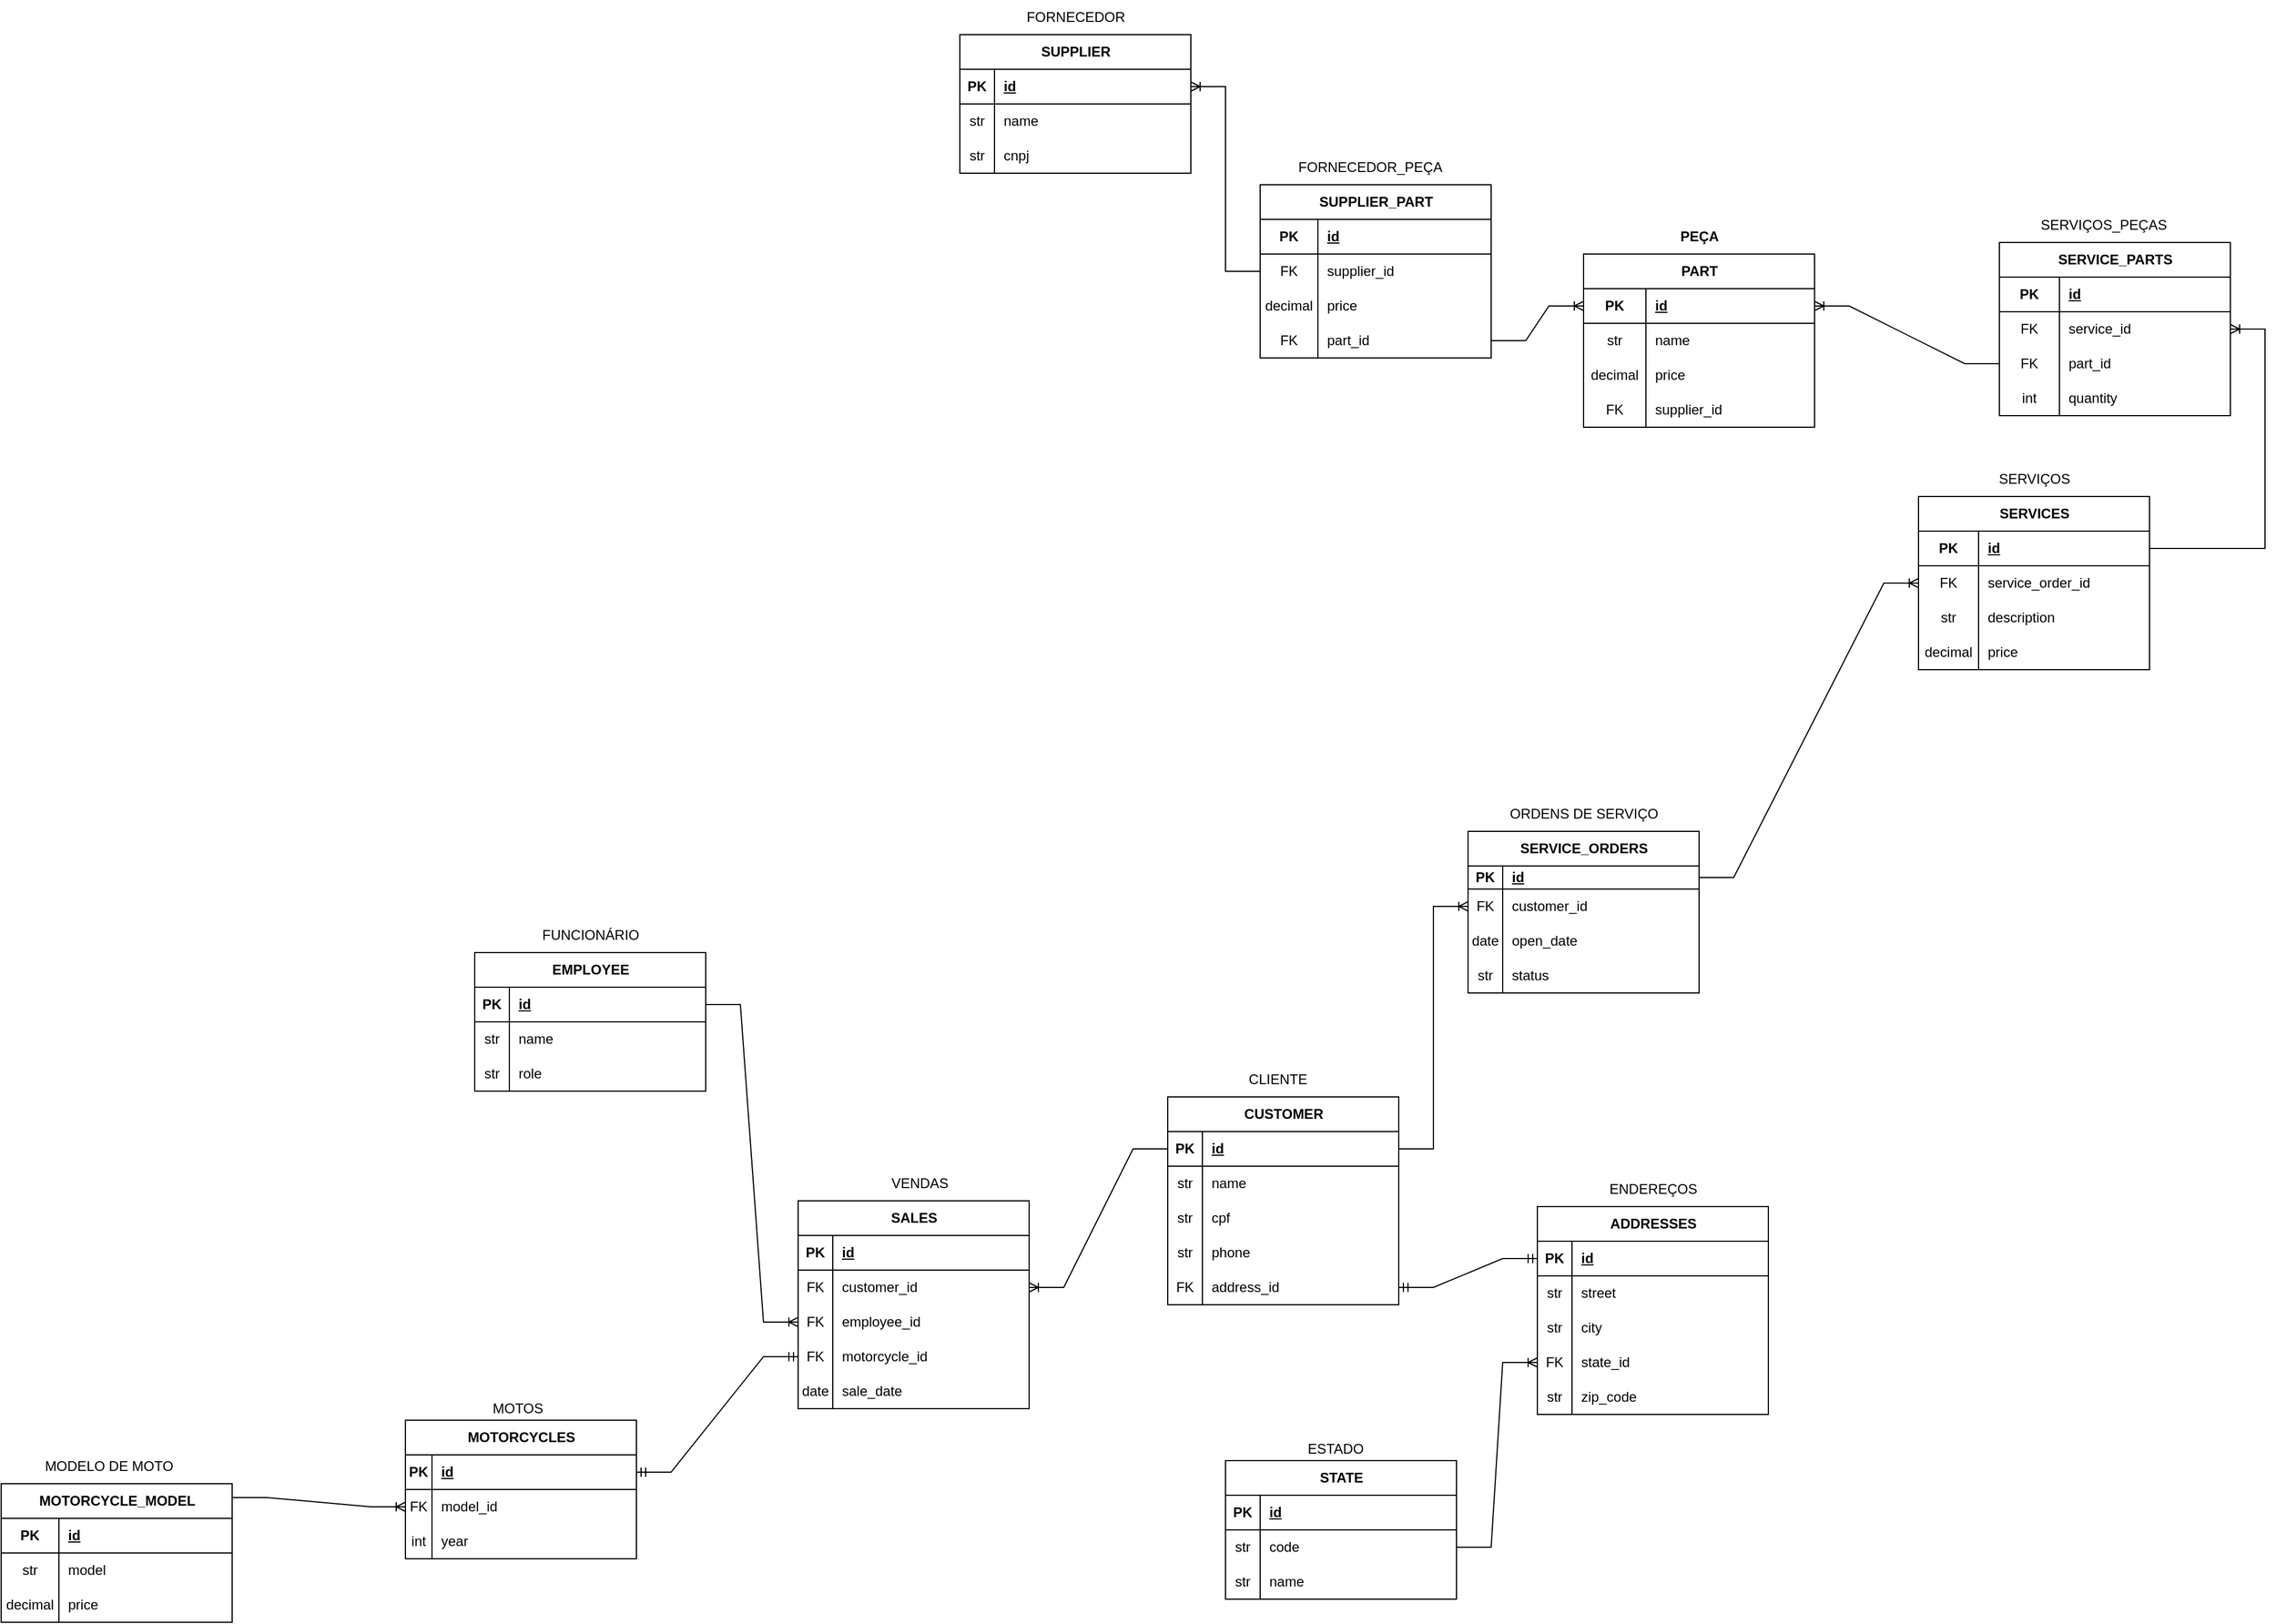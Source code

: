 <mxfile version="28.1.2">
  <diagram name="Página-1" id="B8LTVJ1zEJJ7M_mg2pXF">
    <mxGraphModel dx="1426" dy="2007" grid="1" gridSize="10" guides="1" tooltips="1" connect="1" arrows="1" fold="1" page="1" pageScale="1" pageWidth="827" pageHeight="1169" math="0" shadow="0">
      <root>
        <mxCell id="0" />
        <mxCell id="1" parent="0" />
        <mxCell id="jbu6QiPEzM_kZPTLrF5Q-47" value="CUSTOMER" style="shape=table;startSize=30;container=1;collapsible=1;childLayout=tableLayout;fixedRows=1;rowLines=0;fontStyle=1;align=center;resizeLast=1;html=1;" parent="1" vertex="1">
          <mxGeometry x="1290" y="279.999" width="200" height="180" as="geometry" />
        </mxCell>
        <mxCell id="jbu6QiPEzM_kZPTLrF5Q-48" value="" style="shape=tableRow;horizontal=0;startSize=0;swimlaneHead=0;swimlaneBody=0;fillColor=none;collapsible=0;dropTarget=0;points=[[0,0.5],[1,0.5]];portConstraint=eastwest;top=0;left=0;right=0;bottom=1;" parent="jbu6QiPEzM_kZPTLrF5Q-47" vertex="1">
          <mxGeometry y="30" width="200" height="30" as="geometry" />
        </mxCell>
        <mxCell id="jbu6QiPEzM_kZPTLrF5Q-49" value="PK" style="shape=partialRectangle;connectable=0;fillColor=none;top=0;left=0;bottom=0;right=0;fontStyle=1;overflow=hidden;whiteSpace=wrap;html=1;" parent="jbu6QiPEzM_kZPTLrF5Q-48" vertex="1">
          <mxGeometry width="30" height="30" as="geometry">
            <mxRectangle width="30" height="30" as="alternateBounds" />
          </mxGeometry>
        </mxCell>
        <mxCell id="jbu6QiPEzM_kZPTLrF5Q-50" value="id" style="shape=partialRectangle;connectable=0;fillColor=none;top=0;left=0;bottom=0;right=0;align=left;spacingLeft=6;fontStyle=5;overflow=hidden;whiteSpace=wrap;html=1;" parent="jbu6QiPEzM_kZPTLrF5Q-48" vertex="1">
          <mxGeometry x="30" width="170" height="30" as="geometry">
            <mxRectangle width="170" height="30" as="alternateBounds" />
          </mxGeometry>
        </mxCell>
        <mxCell id="jbu6QiPEzM_kZPTLrF5Q-54" value="" style="shape=tableRow;horizontal=0;startSize=0;swimlaneHead=0;swimlaneBody=0;fillColor=none;collapsible=0;dropTarget=0;points=[[0,0.5],[1,0.5]];portConstraint=eastwest;top=0;left=0;right=0;bottom=0;" parent="jbu6QiPEzM_kZPTLrF5Q-47" vertex="1">
          <mxGeometry y="60" width="200" height="30" as="geometry" />
        </mxCell>
        <mxCell id="jbu6QiPEzM_kZPTLrF5Q-55" value="str" style="shape=partialRectangle;connectable=0;fillColor=none;top=0;left=0;bottom=0;right=0;editable=1;overflow=hidden;whiteSpace=wrap;html=1;" parent="jbu6QiPEzM_kZPTLrF5Q-54" vertex="1">
          <mxGeometry width="30" height="30" as="geometry">
            <mxRectangle width="30" height="30" as="alternateBounds" />
          </mxGeometry>
        </mxCell>
        <mxCell id="jbu6QiPEzM_kZPTLrF5Q-56" value="name&amp;nbsp;" style="shape=partialRectangle;connectable=0;fillColor=none;top=0;left=0;bottom=0;right=0;align=left;spacingLeft=6;overflow=hidden;whiteSpace=wrap;html=1;" parent="jbu6QiPEzM_kZPTLrF5Q-54" vertex="1">
          <mxGeometry x="30" width="170" height="30" as="geometry">
            <mxRectangle width="170" height="30" as="alternateBounds" />
          </mxGeometry>
        </mxCell>
        <mxCell id="jbu6QiPEzM_kZPTLrF5Q-57" value="" style="shape=tableRow;horizontal=0;startSize=0;swimlaneHead=0;swimlaneBody=0;fillColor=none;collapsible=0;dropTarget=0;points=[[0,0.5],[1,0.5]];portConstraint=eastwest;top=0;left=0;right=0;bottom=0;" parent="jbu6QiPEzM_kZPTLrF5Q-47" vertex="1">
          <mxGeometry y="90" width="200" height="30" as="geometry" />
        </mxCell>
        <mxCell id="jbu6QiPEzM_kZPTLrF5Q-58" value="str" style="shape=partialRectangle;connectable=0;fillColor=none;top=0;left=0;bottom=0;right=0;editable=1;overflow=hidden;whiteSpace=wrap;html=1;" parent="jbu6QiPEzM_kZPTLrF5Q-57" vertex="1">
          <mxGeometry width="30" height="30" as="geometry">
            <mxRectangle width="30" height="30" as="alternateBounds" />
          </mxGeometry>
        </mxCell>
        <mxCell id="jbu6QiPEzM_kZPTLrF5Q-59" value="cpf&amp;nbsp;" style="shape=partialRectangle;connectable=0;fillColor=none;top=0;left=0;bottom=0;right=0;align=left;spacingLeft=6;overflow=hidden;whiteSpace=wrap;html=1;" parent="jbu6QiPEzM_kZPTLrF5Q-57" vertex="1">
          <mxGeometry x="30" width="170" height="30" as="geometry">
            <mxRectangle width="170" height="30" as="alternateBounds" />
          </mxGeometry>
        </mxCell>
        <mxCell id="jbu6QiPEzM_kZPTLrF5Q-60" value="" style="shape=tableRow;horizontal=0;startSize=0;swimlaneHead=0;swimlaneBody=0;fillColor=none;collapsible=0;dropTarget=0;points=[[0,0.5],[1,0.5]];portConstraint=eastwest;top=0;left=0;right=0;bottom=0;" parent="jbu6QiPEzM_kZPTLrF5Q-47" vertex="1">
          <mxGeometry y="120" width="200" height="30" as="geometry" />
        </mxCell>
        <mxCell id="jbu6QiPEzM_kZPTLrF5Q-61" value="str" style="shape=partialRectangle;connectable=0;fillColor=none;top=0;left=0;bottom=0;right=0;editable=1;overflow=hidden;whiteSpace=wrap;html=1;" parent="jbu6QiPEzM_kZPTLrF5Q-60" vertex="1">
          <mxGeometry width="30" height="30" as="geometry">
            <mxRectangle width="30" height="30" as="alternateBounds" />
          </mxGeometry>
        </mxCell>
        <mxCell id="jbu6QiPEzM_kZPTLrF5Q-62" value="phone&amp;nbsp;" style="shape=partialRectangle;connectable=0;fillColor=none;top=0;left=0;bottom=0;right=0;align=left;spacingLeft=6;overflow=hidden;whiteSpace=wrap;html=1;" parent="jbu6QiPEzM_kZPTLrF5Q-60" vertex="1">
          <mxGeometry x="30" width="170" height="30" as="geometry">
            <mxRectangle width="170" height="30" as="alternateBounds" />
          </mxGeometry>
        </mxCell>
        <mxCell id="yXVzLnyNwxNeskrC537W-326" value="" style="shape=tableRow;horizontal=0;startSize=0;swimlaneHead=0;swimlaneBody=0;fillColor=none;collapsible=0;dropTarget=0;points=[[0,0.5],[1,0.5]];portConstraint=eastwest;top=0;left=0;right=0;bottom=0;" parent="jbu6QiPEzM_kZPTLrF5Q-47" vertex="1">
          <mxGeometry y="150" width="200" height="30" as="geometry" />
        </mxCell>
        <mxCell id="yXVzLnyNwxNeskrC537W-327" value="FK" style="shape=partialRectangle;connectable=0;fillColor=none;top=0;left=0;bottom=0;right=0;editable=1;overflow=hidden;whiteSpace=wrap;html=1;" parent="yXVzLnyNwxNeskrC537W-326" vertex="1">
          <mxGeometry width="30" height="30" as="geometry">
            <mxRectangle width="30" height="30" as="alternateBounds" />
          </mxGeometry>
        </mxCell>
        <mxCell id="yXVzLnyNwxNeskrC537W-328" value="address_id" style="shape=partialRectangle;connectable=0;fillColor=none;top=0;left=0;bottom=0;right=0;align=left;spacingLeft=6;overflow=hidden;whiteSpace=wrap;html=1;" parent="yXVzLnyNwxNeskrC537W-326" vertex="1">
          <mxGeometry x="30" width="170" height="30" as="geometry">
            <mxRectangle width="170" height="30" as="alternateBounds" />
          </mxGeometry>
        </mxCell>
        <mxCell id="jbu6QiPEzM_kZPTLrF5Q-69" value="CLIENTE" style="text;html=1;align=center;verticalAlign=middle;resizable=0;points=[];autosize=1;strokeColor=none;fillColor=none;" parent="1" vertex="1">
          <mxGeometry x="1350" y="250" width="70" height="30" as="geometry" />
        </mxCell>
        <mxCell id="yXVzLnyNwxNeskrC537W-93" value="STATE" style="shape=table;startSize=30;container=1;collapsible=1;childLayout=tableLayout;fixedRows=1;rowLines=0;fontStyle=1;align=center;resizeLast=1;html=1;" parent="1" vertex="1">
          <mxGeometry x="1340" y="594.999" width="200" height="120" as="geometry" />
        </mxCell>
        <mxCell id="yXVzLnyNwxNeskrC537W-94" value="" style="shape=tableRow;horizontal=0;startSize=0;swimlaneHead=0;swimlaneBody=0;fillColor=none;collapsible=0;dropTarget=0;points=[[0,0.5],[1,0.5]];portConstraint=eastwest;top=0;left=0;right=0;bottom=1;" parent="yXVzLnyNwxNeskrC537W-93" vertex="1">
          <mxGeometry y="30" width="200" height="30" as="geometry" />
        </mxCell>
        <mxCell id="yXVzLnyNwxNeskrC537W-95" value="PK" style="shape=partialRectangle;connectable=0;fillColor=none;top=0;left=0;bottom=0;right=0;fontStyle=1;overflow=hidden;whiteSpace=wrap;html=1;" parent="yXVzLnyNwxNeskrC537W-94" vertex="1">
          <mxGeometry width="30" height="30" as="geometry">
            <mxRectangle width="30" height="30" as="alternateBounds" />
          </mxGeometry>
        </mxCell>
        <mxCell id="yXVzLnyNwxNeskrC537W-96" value="id" style="shape=partialRectangle;connectable=0;fillColor=none;top=0;left=0;bottom=0;right=0;align=left;spacingLeft=6;fontStyle=5;overflow=hidden;whiteSpace=wrap;html=1;" parent="yXVzLnyNwxNeskrC537W-94" vertex="1">
          <mxGeometry x="30" width="170" height="30" as="geometry">
            <mxRectangle width="170" height="30" as="alternateBounds" />
          </mxGeometry>
        </mxCell>
        <mxCell id="yXVzLnyNwxNeskrC537W-100" value="" style="shape=tableRow;horizontal=0;startSize=0;swimlaneHead=0;swimlaneBody=0;fillColor=none;collapsible=0;dropTarget=0;points=[[0,0.5],[1,0.5]];portConstraint=eastwest;top=0;left=0;right=0;bottom=0;" parent="yXVzLnyNwxNeskrC537W-93" vertex="1">
          <mxGeometry y="60" width="200" height="30" as="geometry" />
        </mxCell>
        <mxCell id="yXVzLnyNwxNeskrC537W-101" value="str" style="shape=partialRectangle;connectable=0;fillColor=none;top=0;left=0;bottom=0;right=0;editable=1;overflow=hidden;whiteSpace=wrap;html=1;" parent="yXVzLnyNwxNeskrC537W-100" vertex="1">
          <mxGeometry width="30" height="30" as="geometry">
            <mxRectangle width="30" height="30" as="alternateBounds" />
          </mxGeometry>
        </mxCell>
        <mxCell id="yXVzLnyNwxNeskrC537W-102" value="code&amp;nbsp;" style="shape=partialRectangle;connectable=0;fillColor=none;top=0;left=0;bottom=0;right=0;align=left;spacingLeft=6;overflow=hidden;whiteSpace=wrap;html=1;" parent="yXVzLnyNwxNeskrC537W-100" vertex="1">
          <mxGeometry x="30" width="170" height="30" as="geometry">
            <mxRectangle width="170" height="30" as="alternateBounds" />
          </mxGeometry>
        </mxCell>
        <mxCell id="yXVzLnyNwxNeskrC537W-103" value="" style="shape=tableRow;horizontal=0;startSize=0;swimlaneHead=0;swimlaneBody=0;fillColor=none;collapsible=0;dropTarget=0;points=[[0,0.5],[1,0.5]];portConstraint=eastwest;top=0;left=0;right=0;bottom=0;" parent="yXVzLnyNwxNeskrC537W-93" vertex="1">
          <mxGeometry y="90" width="200" height="30" as="geometry" />
        </mxCell>
        <mxCell id="yXVzLnyNwxNeskrC537W-104" value="str" style="shape=partialRectangle;connectable=0;fillColor=none;top=0;left=0;bottom=0;right=0;editable=1;overflow=hidden;whiteSpace=wrap;html=1;" parent="yXVzLnyNwxNeskrC537W-103" vertex="1">
          <mxGeometry width="30" height="30" as="geometry">
            <mxRectangle width="30" height="30" as="alternateBounds" />
          </mxGeometry>
        </mxCell>
        <mxCell id="yXVzLnyNwxNeskrC537W-105" value="name" style="shape=partialRectangle;connectable=0;fillColor=none;top=0;left=0;bottom=0;right=0;align=left;spacingLeft=6;overflow=hidden;whiteSpace=wrap;html=1;" parent="yXVzLnyNwxNeskrC537W-103" vertex="1">
          <mxGeometry x="30" width="170" height="30" as="geometry">
            <mxRectangle width="170" height="30" as="alternateBounds" />
          </mxGeometry>
        </mxCell>
        <mxCell id="yXVzLnyNwxNeskrC537W-115" value="ESTADO" style="text;html=1;align=center;verticalAlign=middle;resizable=0;points=[];autosize=1;strokeColor=none;fillColor=none;" parent="1" vertex="1">
          <mxGeometry x="1400" y="570" width="70" height="30" as="geometry" />
        </mxCell>
        <mxCell id="yXVzLnyNwxNeskrC537W-139" value="SALES" style="shape=table;startSize=30;container=1;collapsible=1;childLayout=tableLayout;fixedRows=1;rowLines=0;fontStyle=1;align=center;resizeLast=1;html=1;" parent="1" vertex="1">
          <mxGeometry x="970" y="369.999" width="200" height="180" as="geometry" />
        </mxCell>
        <mxCell id="yXVzLnyNwxNeskrC537W-140" value="" style="shape=tableRow;horizontal=0;startSize=0;swimlaneHead=0;swimlaneBody=0;fillColor=none;collapsible=0;dropTarget=0;points=[[0,0.5],[1,0.5]];portConstraint=eastwest;top=0;left=0;right=0;bottom=1;" parent="yXVzLnyNwxNeskrC537W-139" vertex="1">
          <mxGeometry y="30" width="200" height="30" as="geometry" />
        </mxCell>
        <mxCell id="yXVzLnyNwxNeskrC537W-141" value="PK" style="shape=partialRectangle;connectable=0;fillColor=none;top=0;left=0;bottom=0;right=0;fontStyle=1;overflow=hidden;whiteSpace=wrap;html=1;" parent="yXVzLnyNwxNeskrC537W-140" vertex="1">
          <mxGeometry width="30" height="30" as="geometry">
            <mxRectangle width="30" height="30" as="alternateBounds" />
          </mxGeometry>
        </mxCell>
        <mxCell id="yXVzLnyNwxNeskrC537W-142" value="id" style="shape=partialRectangle;connectable=0;fillColor=none;top=0;left=0;bottom=0;right=0;align=left;spacingLeft=6;fontStyle=5;overflow=hidden;whiteSpace=wrap;html=1;" parent="yXVzLnyNwxNeskrC537W-140" vertex="1">
          <mxGeometry x="30" width="170" height="30" as="geometry">
            <mxRectangle width="170" height="30" as="alternateBounds" />
          </mxGeometry>
        </mxCell>
        <mxCell id="yXVzLnyNwxNeskrC537W-146" value="" style="shape=tableRow;horizontal=0;startSize=0;swimlaneHead=0;swimlaneBody=0;fillColor=none;collapsible=0;dropTarget=0;points=[[0,0.5],[1,0.5]];portConstraint=eastwest;top=0;left=0;right=0;bottom=0;" parent="yXVzLnyNwxNeskrC537W-139" vertex="1">
          <mxGeometry y="60" width="200" height="30" as="geometry" />
        </mxCell>
        <mxCell id="yXVzLnyNwxNeskrC537W-147" value="FK" style="shape=partialRectangle;connectable=0;fillColor=none;top=0;left=0;bottom=0;right=0;editable=1;overflow=hidden;whiteSpace=wrap;html=1;" parent="yXVzLnyNwxNeskrC537W-146" vertex="1">
          <mxGeometry width="30" height="30" as="geometry">
            <mxRectangle width="30" height="30" as="alternateBounds" />
          </mxGeometry>
        </mxCell>
        <mxCell id="yXVzLnyNwxNeskrC537W-148" value="customer_id" style="shape=partialRectangle;connectable=0;fillColor=none;top=0;left=0;bottom=0;right=0;align=left;spacingLeft=6;overflow=hidden;whiteSpace=wrap;html=1;" parent="yXVzLnyNwxNeskrC537W-146" vertex="1">
          <mxGeometry x="30" width="170" height="30" as="geometry">
            <mxRectangle width="170" height="30" as="alternateBounds" />
          </mxGeometry>
        </mxCell>
        <mxCell id="yXVzLnyNwxNeskrC537W-149" value="" style="shape=tableRow;horizontal=0;startSize=0;swimlaneHead=0;swimlaneBody=0;fillColor=none;collapsible=0;dropTarget=0;points=[[0,0.5],[1,0.5]];portConstraint=eastwest;top=0;left=0;right=0;bottom=0;" parent="yXVzLnyNwxNeskrC537W-139" vertex="1">
          <mxGeometry y="90" width="200" height="30" as="geometry" />
        </mxCell>
        <mxCell id="yXVzLnyNwxNeskrC537W-150" value="FK" style="shape=partialRectangle;connectable=0;fillColor=none;top=0;left=0;bottom=0;right=0;editable=1;overflow=hidden;whiteSpace=wrap;html=1;" parent="yXVzLnyNwxNeskrC537W-149" vertex="1">
          <mxGeometry width="30" height="30" as="geometry">
            <mxRectangle width="30" height="30" as="alternateBounds" />
          </mxGeometry>
        </mxCell>
        <mxCell id="yXVzLnyNwxNeskrC537W-151" value="employee_id" style="shape=partialRectangle;connectable=0;fillColor=none;top=0;left=0;bottom=0;right=0;align=left;spacingLeft=6;overflow=hidden;whiteSpace=wrap;html=1;" parent="yXVzLnyNwxNeskrC537W-149" vertex="1">
          <mxGeometry x="30" width="170" height="30" as="geometry">
            <mxRectangle width="170" height="30" as="alternateBounds" />
          </mxGeometry>
        </mxCell>
        <mxCell id="yXVzLnyNwxNeskrC537W-152" value="" style="shape=tableRow;horizontal=0;startSize=0;swimlaneHead=0;swimlaneBody=0;fillColor=none;collapsible=0;dropTarget=0;points=[[0,0.5],[1,0.5]];portConstraint=eastwest;top=0;left=0;right=0;bottom=0;" parent="yXVzLnyNwxNeskrC537W-139" vertex="1">
          <mxGeometry y="120" width="200" height="30" as="geometry" />
        </mxCell>
        <mxCell id="yXVzLnyNwxNeskrC537W-153" value="FK" style="shape=partialRectangle;connectable=0;fillColor=none;top=0;left=0;bottom=0;right=0;editable=1;overflow=hidden;whiteSpace=wrap;html=1;" parent="yXVzLnyNwxNeskrC537W-152" vertex="1">
          <mxGeometry width="30" height="30" as="geometry">
            <mxRectangle width="30" height="30" as="alternateBounds" />
          </mxGeometry>
        </mxCell>
        <mxCell id="yXVzLnyNwxNeskrC537W-154" value="motorcycle_id" style="shape=partialRectangle;connectable=0;fillColor=none;top=0;left=0;bottom=0;right=0;align=left;spacingLeft=6;overflow=hidden;whiteSpace=wrap;html=1;" parent="yXVzLnyNwxNeskrC537W-152" vertex="1">
          <mxGeometry x="30" width="170" height="30" as="geometry">
            <mxRectangle width="170" height="30" as="alternateBounds" />
          </mxGeometry>
        </mxCell>
        <mxCell id="yXVzLnyNwxNeskrC537W-155" value="" style="shape=tableRow;horizontal=0;startSize=0;swimlaneHead=0;swimlaneBody=0;fillColor=none;collapsible=0;dropTarget=0;points=[[0,0.5],[1,0.5]];portConstraint=eastwest;top=0;left=0;right=0;bottom=0;" parent="yXVzLnyNwxNeskrC537W-139" vertex="1">
          <mxGeometry y="150" width="200" height="30" as="geometry" />
        </mxCell>
        <mxCell id="yXVzLnyNwxNeskrC537W-156" value="date" style="shape=partialRectangle;connectable=0;fillColor=none;top=0;left=0;bottom=0;right=0;editable=1;overflow=hidden;whiteSpace=wrap;html=1;" parent="yXVzLnyNwxNeskrC537W-155" vertex="1">
          <mxGeometry width="30" height="30" as="geometry">
            <mxRectangle width="30" height="30" as="alternateBounds" />
          </mxGeometry>
        </mxCell>
        <mxCell id="yXVzLnyNwxNeskrC537W-157" value="sale_date" style="shape=partialRectangle;connectable=0;fillColor=none;top=0;left=0;bottom=0;right=0;align=left;spacingLeft=6;overflow=hidden;whiteSpace=wrap;html=1;" parent="yXVzLnyNwxNeskrC537W-155" vertex="1">
          <mxGeometry x="30" width="170" height="30" as="geometry">
            <mxRectangle width="170" height="30" as="alternateBounds" />
          </mxGeometry>
        </mxCell>
        <mxCell id="yXVzLnyNwxNeskrC537W-161" value="VENDAS" style="text;html=1;align=center;verticalAlign=middle;resizable=0;points=[];autosize=1;strokeColor=none;fillColor=none;" parent="1" vertex="1">
          <mxGeometry x="1040" y="340" width="70" height="30" as="geometry" />
        </mxCell>
        <mxCell id="yXVzLnyNwxNeskrC537W-162" value="ADDRESSES" style="shape=table;startSize=30;container=1;collapsible=1;childLayout=tableLayout;fixedRows=1;rowLines=0;fontStyle=1;align=center;resizeLast=1;html=1;" parent="1" vertex="1">
          <mxGeometry x="1610" y="374.999" width="200" height="180" as="geometry" />
        </mxCell>
        <mxCell id="yXVzLnyNwxNeskrC537W-163" value="" style="shape=tableRow;horizontal=0;startSize=0;swimlaneHead=0;swimlaneBody=0;fillColor=none;collapsible=0;dropTarget=0;points=[[0,0.5],[1,0.5]];portConstraint=eastwest;top=0;left=0;right=0;bottom=1;" parent="yXVzLnyNwxNeskrC537W-162" vertex="1">
          <mxGeometry y="30" width="200" height="30" as="geometry" />
        </mxCell>
        <mxCell id="yXVzLnyNwxNeskrC537W-164" value="PK" style="shape=partialRectangle;connectable=0;fillColor=none;top=0;left=0;bottom=0;right=0;fontStyle=1;overflow=hidden;whiteSpace=wrap;html=1;" parent="yXVzLnyNwxNeskrC537W-163" vertex="1">
          <mxGeometry width="30" height="30" as="geometry">
            <mxRectangle width="30" height="30" as="alternateBounds" />
          </mxGeometry>
        </mxCell>
        <mxCell id="yXVzLnyNwxNeskrC537W-165" value="id" style="shape=partialRectangle;connectable=0;fillColor=none;top=0;left=0;bottom=0;right=0;align=left;spacingLeft=6;fontStyle=5;overflow=hidden;whiteSpace=wrap;html=1;" parent="yXVzLnyNwxNeskrC537W-163" vertex="1">
          <mxGeometry x="30" width="170" height="30" as="geometry">
            <mxRectangle width="170" height="30" as="alternateBounds" />
          </mxGeometry>
        </mxCell>
        <mxCell id="yXVzLnyNwxNeskrC537W-169" value="" style="shape=tableRow;horizontal=0;startSize=0;swimlaneHead=0;swimlaneBody=0;fillColor=none;collapsible=0;dropTarget=0;points=[[0,0.5],[1,0.5]];portConstraint=eastwest;top=0;left=0;right=0;bottom=0;" parent="yXVzLnyNwxNeskrC537W-162" vertex="1">
          <mxGeometry y="60" width="200" height="30" as="geometry" />
        </mxCell>
        <mxCell id="yXVzLnyNwxNeskrC537W-170" value="str" style="shape=partialRectangle;connectable=0;fillColor=none;top=0;left=0;bottom=0;right=0;editable=1;overflow=hidden;whiteSpace=wrap;html=1;" parent="yXVzLnyNwxNeskrC537W-169" vertex="1">
          <mxGeometry width="30" height="30" as="geometry">
            <mxRectangle width="30" height="30" as="alternateBounds" />
          </mxGeometry>
        </mxCell>
        <mxCell id="yXVzLnyNwxNeskrC537W-171" value="street" style="shape=partialRectangle;connectable=0;fillColor=none;top=0;left=0;bottom=0;right=0;align=left;spacingLeft=6;overflow=hidden;whiteSpace=wrap;html=1;" parent="yXVzLnyNwxNeskrC537W-169" vertex="1">
          <mxGeometry x="30" width="170" height="30" as="geometry">
            <mxRectangle width="170" height="30" as="alternateBounds" />
          </mxGeometry>
        </mxCell>
        <mxCell id="yXVzLnyNwxNeskrC537W-172" value="" style="shape=tableRow;horizontal=0;startSize=0;swimlaneHead=0;swimlaneBody=0;fillColor=none;collapsible=0;dropTarget=0;points=[[0,0.5],[1,0.5]];portConstraint=eastwest;top=0;left=0;right=0;bottom=0;" parent="yXVzLnyNwxNeskrC537W-162" vertex="1">
          <mxGeometry y="90" width="200" height="30" as="geometry" />
        </mxCell>
        <mxCell id="yXVzLnyNwxNeskrC537W-173" value="str" style="shape=partialRectangle;connectable=0;fillColor=none;top=0;left=0;bottom=0;right=0;editable=1;overflow=hidden;whiteSpace=wrap;html=1;" parent="yXVzLnyNwxNeskrC537W-172" vertex="1">
          <mxGeometry width="30" height="30" as="geometry">
            <mxRectangle width="30" height="30" as="alternateBounds" />
          </mxGeometry>
        </mxCell>
        <mxCell id="yXVzLnyNwxNeskrC537W-174" value="city" style="shape=partialRectangle;connectable=0;fillColor=none;top=0;left=0;bottom=0;right=0;align=left;spacingLeft=6;overflow=hidden;whiteSpace=wrap;html=1;" parent="yXVzLnyNwxNeskrC537W-172" vertex="1">
          <mxGeometry x="30" width="170" height="30" as="geometry">
            <mxRectangle width="170" height="30" as="alternateBounds" />
          </mxGeometry>
        </mxCell>
        <mxCell id="yXVzLnyNwxNeskrC537W-175" value="" style="shape=tableRow;horizontal=0;startSize=0;swimlaneHead=0;swimlaneBody=0;fillColor=none;collapsible=0;dropTarget=0;points=[[0,0.5],[1,0.5]];portConstraint=eastwest;top=0;left=0;right=0;bottom=0;" parent="yXVzLnyNwxNeskrC537W-162" vertex="1">
          <mxGeometry y="120" width="200" height="30" as="geometry" />
        </mxCell>
        <mxCell id="yXVzLnyNwxNeskrC537W-176" value="FK" style="shape=partialRectangle;connectable=0;fillColor=none;top=0;left=0;bottom=0;right=0;editable=1;overflow=hidden;whiteSpace=wrap;html=1;" parent="yXVzLnyNwxNeskrC537W-175" vertex="1">
          <mxGeometry width="30" height="30" as="geometry">
            <mxRectangle width="30" height="30" as="alternateBounds" />
          </mxGeometry>
        </mxCell>
        <mxCell id="yXVzLnyNwxNeskrC537W-177" value="state_id" style="shape=partialRectangle;connectable=0;fillColor=none;top=0;left=0;bottom=0;right=0;align=left;spacingLeft=6;overflow=hidden;whiteSpace=wrap;html=1;" parent="yXVzLnyNwxNeskrC537W-175" vertex="1">
          <mxGeometry x="30" width="170" height="30" as="geometry">
            <mxRectangle width="170" height="30" as="alternateBounds" />
          </mxGeometry>
        </mxCell>
        <mxCell id="yXVzLnyNwxNeskrC537W-178" value="" style="shape=tableRow;horizontal=0;startSize=0;swimlaneHead=0;swimlaneBody=0;fillColor=none;collapsible=0;dropTarget=0;points=[[0,0.5],[1,0.5]];portConstraint=eastwest;top=0;left=0;right=0;bottom=0;" parent="yXVzLnyNwxNeskrC537W-162" vertex="1">
          <mxGeometry y="150" width="200" height="30" as="geometry" />
        </mxCell>
        <mxCell id="yXVzLnyNwxNeskrC537W-179" value="str" style="shape=partialRectangle;connectable=0;fillColor=none;top=0;left=0;bottom=0;right=0;editable=1;overflow=hidden;whiteSpace=wrap;html=1;" parent="yXVzLnyNwxNeskrC537W-178" vertex="1">
          <mxGeometry width="30" height="30" as="geometry">
            <mxRectangle width="30" height="30" as="alternateBounds" />
          </mxGeometry>
        </mxCell>
        <mxCell id="yXVzLnyNwxNeskrC537W-180" value="zip_code" style="shape=partialRectangle;connectable=0;fillColor=none;top=0;left=0;bottom=0;right=0;align=left;spacingLeft=6;overflow=hidden;whiteSpace=wrap;html=1;" parent="yXVzLnyNwxNeskrC537W-178" vertex="1">
          <mxGeometry x="30" width="170" height="30" as="geometry">
            <mxRectangle width="170" height="30" as="alternateBounds" />
          </mxGeometry>
        </mxCell>
        <mxCell id="yXVzLnyNwxNeskrC537W-184" value="ENDEREÇOS" style="text;html=1;align=center;verticalAlign=middle;resizable=0;points=[];autosize=1;strokeColor=none;fillColor=none;" parent="1" vertex="1">
          <mxGeometry x="1660" y="345" width="100" height="30" as="geometry" />
        </mxCell>
        <mxCell id="yXVzLnyNwxNeskrC537W-185" value="EMPLOYEE" style="shape=table;startSize=30;container=1;collapsible=1;childLayout=tableLayout;fixedRows=1;rowLines=0;fontStyle=1;align=center;resizeLast=1;html=1;" parent="1" vertex="1">
          <mxGeometry x="690" y="154.999" width="200" height="120.001" as="geometry" />
        </mxCell>
        <mxCell id="yXVzLnyNwxNeskrC537W-186" value="" style="shape=tableRow;horizontal=0;startSize=0;swimlaneHead=0;swimlaneBody=0;fillColor=none;collapsible=0;dropTarget=0;points=[[0,0.5],[1,0.5]];portConstraint=eastwest;top=0;left=0;right=0;bottom=1;" parent="yXVzLnyNwxNeskrC537W-185" vertex="1">
          <mxGeometry y="30" width="200" height="30" as="geometry" />
        </mxCell>
        <mxCell id="yXVzLnyNwxNeskrC537W-187" value="PK" style="shape=partialRectangle;connectable=0;fillColor=none;top=0;left=0;bottom=0;right=0;fontStyle=1;overflow=hidden;whiteSpace=wrap;html=1;" parent="yXVzLnyNwxNeskrC537W-186" vertex="1">
          <mxGeometry width="30" height="30" as="geometry">
            <mxRectangle width="30" height="30" as="alternateBounds" />
          </mxGeometry>
        </mxCell>
        <mxCell id="yXVzLnyNwxNeskrC537W-188" value="id" style="shape=partialRectangle;connectable=0;fillColor=none;top=0;left=0;bottom=0;right=0;align=left;spacingLeft=6;fontStyle=5;overflow=hidden;whiteSpace=wrap;html=1;" parent="yXVzLnyNwxNeskrC537W-186" vertex="1">
          <mxGeometry x="30" width="170" height="30" as="geometry">
            <mxRectangle width="170" height="30" as="alternateBounds" />
          </mxGeometry>
        </mxCell>
        <mxCell id="yXVzLnyNwxNeskrC537W-198" value="" style="shape=tableRow;horizontal=0;startSize=0;swimlaneHead=0;swimlaneBody=0;fillColor=none;collapsible=0;dropTarget=0;points=[[0,0.5],[1,0.5]];portConstraint=eastwest;top=0;left=0;right=0;bottom=0;" parent="yXVzLnyNwxNeskrC537W-185" vertex="1">
          <mxGeometry y="60" width="200" height="30" as="geometry" />
        </mxCell>
        <mxCell id="yXVzLnyNwxNeskrC537W-199" value="str" style="shape=partialRectangle;connectable=0;fillColor=none;top=0;left=0;bottom=0;right=0;editable=1;overflow=hidden;whiteSpace=wrap;html=1;" parent="yXVzLnyNwxNeskrC537W-198" vertex="1">
          <mxGeometry width="30" height="30" as="geometry">
            <mxRectangle width="30" height="30" as="alternateBounds" />
          </mxGeometry>
        </mxCell>
        <mxCell id="yXVzLnyNwxNeskrC537W-200" value="name" style="shape=partialRectangle;connectable=0;fillColor=none;top=0;left=0;bottom=0;right=0;align=left;spacingLeft=6;overflow=hidden;whiteSpace=wrap;html=1;" parent="yXVzLnyNwxNeskrC537W-198" vertex="1">
          <mxGeometry x="30" width="170" height="30" as="geometry">
            <mxRectangle width="170" height="30" as="alternateBounds" />
          </mxGeometry>
        </mxCell>
        <mxCell id="9Wmp2gOpgKKk0AVBYaCF-47" value="" style="shape=tableRow;horizontal=0;startSize=0;swimlaneHead=0;swimlaneBody=0;fillColor=none;collapsible=0;dropTarget=0;points=[[0,0.5],[1,0.5]];portConstraint=eastwest;top=0;left=0;right=0;bottom=0;" parent="yXVzLnyNwxNeskrC537W-185" vertex="1">
          <mxGeometry y="90" width="200" height="30" as="geometry" />
        </mxCell>
        <mxCell id="9Wmp2gOpgKKk0AVBYaCF-48" value="str" style="shape=partialRectangle;connectable=0;fillColor=none;top=0;left=0;bottom=0;right=0;editable=1;overflow=hidden;whiteSpace=wrap;html=1;" parent="9Wmp2gOpgKKk0AVBYaCF-47" vertex="1">
          <mxGeometry width="30" height="30" as="geometry">
            <mxRectangle width="30" height="30" as="alternateBounds" />
          </mxGeometry>
        </mxCell>
        <mxCell id="9Wmp2gOpgKKk0AVBYaCF-49" value="role" style="shape=partialRectangle;connectable=0;fillColor=none;top=0;left=0;bottom=0;right=0;align=left;spacingLeft=6;overflow=hidden;whiteSpace=wrap;html=1;" parent="9Wmp2gOpgKKk0AVBYaCF-47" vertex="1">
          <mxGeometry x="30" width="170" height="30" as="geometry">
            <mxRectangle width="170" height="30" as="alternateBounds" />
          </mxGeometry>
        </mxCell>
        <mxCell id="yXVzLnyNwxNeskrC537W-207" value="FUNCIONÁRIO" style="text;html=1;align=center;verticalAlign=middle;resizable=0;points=[];autosize=1;strokeColor=none;fillColor=none;" parent="1" vertex="1">
          <mxGeometry x="735" y="125" width="110" height="30" as="geometry" />
        </mxCell>
        <mxCell id="JpsMkfRslRtRXFKr1bR8-23" value="FORNECEDOR" style="text;html=1;align=center;verticalAlign=middle;resizable=0;points=[];autosize=1;strokeColor=none;fillColor=none;" parent="1" vertex="1">
          <mxGeometry x="1155" y="-670" width="110" height="30" as="geometry" />
        </mxCell>
        <mxCell id="yXVzLnyNwxNeskrC537W-210" value="MOTORCYCLE_MODEL" style="shape=table;startSize=30;container=1;collapsible=1;childLayout=tableLayout;fixedRows=1;rowLines=0;fontStyle=1;align=center;resizeLast=1;html=1;" parent="1" vertex="1">
          <mxGeometry x="280" y="614.999" width="200" height="120" as="geometry" />
        </mxCell>
        <mxCell id="yXVzLnyNwxNeskrC537W-211" value="" style="shape=tableRow;horizontal=0;startSize=0;swimlaneHead=0;swimlaneBody=0;fillColor=none;collapsible=0;dropTarget=0;points=[[0,0.5],[1,0.5]];portConstraint=eastwest;top=0;left=0;right=0;bottom=1;" parent="yXVzLnyNwxNeskrC537W-210" vertex="1">
          <mxGeometry y="30" width="200" height="30" as="geometry" />
        </mxCell>
        <mxCell id="yXVzLnyNwxNeskrC537W-212" value="PK" style="shape=partialRectangle;connectable=0;fillColor=none;top=0;left=0;bottom=0;right=0;fontStyle=1;overflow=hidden;whiteSpace=wrap;html=1;" parent="yXVzLnyNwxNeskrC537W-211" vertex="1">
          <mxGeometry width="50" height="30" as="geometry">
            <mxRectangle width="50" height="30" as="alternateBounds" />
          </mxGeometry>
        </mxCell>
        <mxCell id="yXVzLnyNwxNeskrC537W-213" value="id" style="shape=partialRectangle;connectable=0;fillColor=none;top=0;left=0;bottom=0;right=0;align=left;spacingLeft=6;fontStyle=5;overflow=hidden;whiteSpace=wrap;html=1;" parent="yXVzLnyNwxNeskrC537W-211" vertex="1">
          <mxGeometry x="50" width="150" height="30" as="geometry">
            <mxRectangle width="150" height="30" as="alternateBounds" />
          </mxGeometry>
        </mxCell>
        <mxCell id="yXVzLnyNwxNeskrC537W-217" value="" style="shape=tableRow;horizontal=0;startSize=0;swimlaneHead=0;swimlaneBody=0;fillColor=none;collapsible=0;dropTarget=0;points=[[0,0.5],[1,0.5]];portConstraint=eastwest;top=0;left=0;right=0;bottom=0;" parent="yXVzLnyNwxNeskrC537W-210" vertex="1">
          <mxGeometry y="60" width="200" height="30" as="geometry" />
        </mxCell>
        <mxCell id="yXVzLnyNwxNeskrC537W-218" value="str" style="shape=partialRectangle;connectable=0;fillColor=none;top=0;left=0;bottom=0;right=0;editable=1;overflow=hidden;whiteSpace=wrap;html=1;" parent="yXVzLnyNwxNeskrC537W-217" vertex="1">
          <mxGeometry width="50" height="30" as="geometry">
            <mxRectangle width="50" height="30" as="alternateBounds" />
          </mxGeometry>
        </mxCell>
        <mxCell id="yXVzLnyNwxNeskrC537W-219" value="model" style="shape=partialRectangle;connectable=0;fillColor=none;top=0;left=0;bottom=0;right=0;align=left;spacingLeft=6;overflow=hidden;whiteSpace=wrap;html=1;" parent="yXVzLnyNwxNeskrC537W-217" vertex="1">
          <mxGeometry x="50" width="150" height="30" as="geometry">
            <mxRectangle width="150" height="30" as="alternateBounds" />
          </mxGeometry>
        </mxCell>
        <mxCell id="yXVzLnyNwxNeskrC537W-220" value="" style="shape=tableRow;horizontal=0;startSize=0;swimlaneHead=0;swimlaneBody=0;fillColor=none;collapsible=0;dropTarget=0;points=[[0,0.5],[1,0.5]];portConstraint=eastwest;top=0;left=0;right=0;bottom=0;" parent="yXVzLnyNwxNeskrC537W-210" vertex="1">
          <mxGeometry y="90" width="200" height="30" as="geometry" />
        </mxCell>
        <mxCell id="yXVzLnyNwxNeskrC537W-221" value="decimal" style="shape=partialRectangle;connectable=0;fillColor=none;top=0;left=0;bottom=0;right=0;editable=1;overflow=hidden;whiteSpace=wrap;html=1;" parent="yXVzLnyNwxNeskrC537W-220" vertex="1">
          <mxGeometry width="50" height="30" as="geometry">
            <mxRectangle width="50" height="30" as="alternateBounds" />
          </mxGeometry>
        </mxCell>
        <mxCell id="yXVzLnyNwxNeskrC537W-222" value="price" style="shape=partialRectangle;connectable=0;fillColor=none;top=0;left=0;bottom=0;right=0;align=left;spacingLeft=6;overflow=hidden;whiteSpace=wrap;html=1;" parent="yXVzLnyNwxNeskrC537W-220" vertex="1">
          <mxGeometry x="50" width="150" height="30" as="geometry">
            <mxRectangle width="150" height="30" as="alternateBounds" />
          </mxGeometry>
        </mxCell>
        <mxCell id="yXVzLnyNwxNeskrC537W-232" value="MODELO DE MOTO" style="text;html=1;align=center;verticalAlign=middle;resizable=0;points=[];autosize=1;strokeColor=none;fillColor=none;" parent="1" vertex="1">
          <mxGeometry x="308" y="585" width="130" height="30" as="geometry" />
        </mxCell>
        <mxCell id="yXVzLnyNwxNeskrC537W-233" value="MOTORCYCLES" style="shape=table;startSize=30;container=1;collapsible=1;childLayout=tableLayout;fixedRows=1;rowLines=0;fontStyle=1;align=center;resizeLast=1;html=1;" parent="1" vertex="1">
          <mxGeometry x="630" y="560" width="200" height="120" as="geometry" />
        </mxCell>
        <mxCell id="yXVzLnyNwxNeskrC537W-234" value="" style="shape=tableRow;horizontal=0;startSize=0;swimlaneHead=0;swimlaneBody=0;fillColor=none;collapsible=0;dropTarget=0;points=[[0,0.5],[1,0.5]];portConstraint=eastwest;top=0;left=0;right=0;bottom=1;" parent="yXVzLnyNwxNeskrC537W-233" vertex="1">
          <mxGeometry y="30" width="200" height="30" as="geometry" />
        </mxCell>
        <mxCell id="yXVzLnyNwxNeskrC537W-235" value="PK" style="shape=partialRectangle;connectable=0;fillColor=none;top=0;left=0;bottom=0;right=0;fontStyle=1;overflow=hidden;whiteSpace=wrap;html=1;" parent="yXVzLnyNwxNeskrC537W-234" vertex="1">
          <mxGeometry width="23" height="30" as="geometry">
            <mxRectangle width="23" height="30" as="alternateBounds" />
          </mxGeometry>
        </mxCell>
        <mxCell id="yXVzLnyNwxNeskrC537W-236" value="id" style="shape=partialRectangle;connectable=0;fillColor=none;top=0;left=0;bottom=0;right=0;align=left;spacingLeft=6;fontStyle=5;overflow=hidden;whiteSpace=wrap;html=1;" parent="yXVzLnyNwxNeskrC537W-234" vertex="1">
          <mxGeometry x="23" width="177" height="30" as="geometry">
            <mxRectangle width="177" height="30" as="alternateBounds" />
          </mxGeometry>
        </mxCell>
        <mxCell id="yXVzLnyNwxNeskrC537W-243" value="" style="shape=tableRow;horizontal=0;startSize=0;swimlaneHead=0;swimlaneBody=0;fillColor=none;collapsible=0;dropTarget=0;points=[[0,0.5],[1,0.5]];portConstraint=eastwest;top=0;left=0;right=0;bottom=0;" parent="yXVzLnyNwxNeskrC537W-233" vertex="1">
          <mxGeometry y="60" width="200" height="30" as="geometry" />
        </mxCell>
        <mxCell id="yXVzLnyNwxNeskrC537W-244" value="FK" style="shape=partialRectangle;connectable=0;fillColor=none;top=0;left=0;bottom=0;right=0;editable=1;overflow=hidden;whiteSpace=wrap;html=1;" parent="yXVzLnyNwxNeskrC537W-243" vertex="1">
          <mxGeometry width="23" height="30" as="geometry">
            <mxRectangle width="23" height="30" as="alternateBounds" />
          </mxGeometry>
        </mxCell>
        <mxCell id="yXVzLnyNwxNeskrC537W-245" value="model_id" style="shape=partialRectangle;connectable=0;fillColor=none;top=0;left=0;bottom=0;right=0;align=left;spacingLeft=6;overflow=hidden;whiteSpace=wrap;html=1;" parent="yXVzLnyNwxNeskrC537W-243" vertex="1">
          <mxGeometry x="23" width="177" height="30" as="geometry">
            <mxRectangle width="177" height="30" as="alternateBounds" />
          </mxGeometry>
        </mxCell>
        <mxCell id="yXVzLnyNwxNeskrC537W-246" value="" style="shape=tableRow;horizontal=0;startSize=0;swimlaneHead=0;swimlaneBody=0;fillColor=none;collapsible=0;dropTarget=0;points=[[0,0.5],[1,0.5]];portConstraint=eastwest;top=0;left=0;right=0;bottom=0;" parent="yXVzLnyNwxNeskrC537W-233" vertex="1">
          <mxGeometry y="90" width="200" height="30" as="geometry" />
        </mxCell>
        <mxCell id="yXVzLnyNwxNeskrC537W-247" value="int" style="shape=partialRectangle;connectable=0;fillColor=none;top=0;left=0;bottom=0;right=0;editable=1;overflow=hidden;whiteSpace=wrap;html=1;" parent="yXVzLnyNwxNeskrC537W-246" vertex="1">
          <mxGeometry width="23" height="30" as="geometry">
            <mxRectangle width="23" height="30" as="alternateBounds" />
          </mxGeometry>
        </mxCell>
        <mxCell id="yXVzLnyNwxNeskrC537W-248" value="year&amp;nbsp;" style="shape=partialRectangle;connectable=0;fillColor=none;top=0;left=0;bottom=0;right=0;align=left;spacingLeft=6;overflow=hidden;whiteSpace=wrap;html=1;" parent="yXVzLnyNwxNeskrC537W-246" vertex="1">
          <mxGeometry x="23" width="177" height="30" as="geometry">
            <mxRectangle width="177" height="30" as="alternateBounds" />
          </mxGeometry>
        </mxCell>
        <mxCell id="yXVzLnyNwxNeskrC537W-255" value="MOTOS" style="text;html=1;align=center;verticalAlign=middle;resizable=0;points=[];autosize=1;strokeColor=none;fillColor=none;" parent="1" vertex="1">
          <mxGeometry x="692" y="535.0" width="70" height="30" as="geometry" />
        </mxCell>
        <mxCell id="JpsMkfRslRtRXFKr1bR8-46" value="SUPPLIER" style="shape=table;startSize=30;container=1;collapsible=1;childLayout=tableLayout;fixedRows=1;rowLines=0;fontStyle=1;align=center;resizeLast=1;html=1;" parent="1" vertex="1">
          <mxGeometry x="1110" y="-640" width="200" height="120" as="geometry">
            <mxRectangle x="1110" y="-640" width="100" height="30" as="alternateBounds" />
          </mxGeometry>
        </mxCell>
        <mxCell id="JpsMkfRslRtRXFKr1bR8-47" value="" style="shape=tableRow;horizontal=0;startSize=0;swimlaneHead=0;swimlaneBody=0;fillColor=none;collapsible=0;dropTarget=0;points=[[0,0.5],[1,0.5]];portConstraint=eastwest;top=0;left=0;right=0;bottom=1;" parent="JpsMkfRslRtRXFKr1bR8-46" vertex="1">
          <mxGeometry y="30" width="200" height="30" as="geometry" />
        </mxCell>
        <mxCell id="JpsMkfRslRtRXFKr1bR8-48" value="PK" style="shape=partialRectangle;connectable=0;fillColor=none;top=0;left=0;bottom=0;right=0;fontStyle=1;overflow=hidden;whiteSpace=wrap;html=1;" parent="JpsMkfRslRtRXFKr1bR8-47" vertex="1">
          <mxGeometry width="30" height="30" as="geometry">
            <mxRectangle width="30" height="30" as="alternateBounds" />
          </mxGeometry>
        </mxCell>
        <mxCell id="JpsMkfRslRtRXFKr1bR8-49" value="id" style="shape=partialRectangle;connectable=0;fillColor=none;top=0;left=0;bottom=0;right=0;align=left;spacingLeft=6;fontStyle=5;overflow=hidden;whiteSpace=wrap;html=1;" parent="JpsMkfRslRtRXFKr1bR8-47" vertex="1">
          <mxGeometry x="30" width="170" height="30" as="geometry">
            <mxRectangle width="170" height="30" as="alternateBounds" />
          </mxGeometry>
        </mxCell>
        <mxCell id="JpsMkfRslRtRXFKr1bR8-53" value="" style="shape=tableRow;horizontal=0;startSize=0;swimlaneHead=0;swimlaneBody=0;fillColor=none;collapsible=0;dropTarget=0;points=[[0,0.5],[1,0.5]];portConstraint=eastwest;top=0;left=0;right=0;bottom=0;" parent="JpsMkfRslRtRXFKr1bR8-46" vertex="1">
          <mxGeometry y="60" width="200" height="30" as="geometry" />
        </mxCell>
        <mxCell id="JpsMkfRslRtRXFKr1bR8-54" value="str" style="shape=partialRectangle;connectable=0;fillColor=none;top=0;left=0;bottom=0;right=0;editable=1;overflow=hidden;whiteSpace=wrap;html=1;" parent="JpsMkfRslRtRXFKr1bR8-53" vertex="1">
          <mxGeometry width="30" height="30" as="geometry">
            <mxRectangle width="30" height="30" as="alternateBounds" />
          </mxGeometry>
        </mxCell>
        <mxCell id="JpsMkfRslRtRXFKr1bR8-55" value="name" style="shape=partialRectangle;connectable=0;fillColor=none;top=0;left=0;bottom=0;right=0;align=left;spacingLeft=6;overflow=hidden;whiteSpace=wrap;html=1;" parent="JpsMkfRslRtRXFKr1bR8-53" vertex="1">
          <mxGeometry x="30" width="170" height="30" as="geometry">
            <mxRectangle width="170" height="30" as="alternateBounds" />
          </mxGeometry>
        </mxCell>
        <mxCell id="JpsMkfRslRtRXFKr1bR8-56" value="" style="shape=tableRow;horizontal=0;startSize=0;swimlaneHead=0;swimlaneBody=0;fillColor=none;collapsible=0;dropTarget=0;points=[[0,0.5],[1,0.5]];portConstraint=eastwest;top=0;left=0;right=0;bottom=0;" parent="JpsMkfRslRtRXFKr1bR8-46" vertex="1">
          <mxGeometry y="90" width="200" height="30" as="geometry" />
        </mxCell>
        <mxCell id="JpsMkfRslRtRXFKr1bR8-57" value="str" style="shape=partialRectangle;connectable=0;fillColor=none;top=0;left=0;bottom=0;right=0;editable=1;overflow=hidden;whiteSpace=wrap;html=1;" parent="JpsMkfRslRtRXFKr1bR8-56" vertex="1">
          <mxGeometry width="30" height="30" as="geometry">
            <mxRectangle width="30" height="30" as="alternateBounds" />
          </mxGeometry>
        </mxCell>
        <mxCell id="JpsMkfRslRtRXFKr1bR8-58" value="cnpj" style="shape=partialRectangle;connectable=0;fillColor=none;top=0;left=0;bottom=0;right=0;align=left;spacingLeft=6;overflow=hidden;whiteSpace=wrap;html=1;" parent="JpsMkfRslRtRXFKr1bR8-56" vertex="1">
          <mxGeometry x="30" width="170" height="30" as="geometry">
            <mxRectangle width="170" height="30" as="alternateBounds" />
          </mxGeometry>
        </mxCell>
        <mxCell id="yXVzLnyNwxNeskrC537W-256" value=" SERVICE_ORDERS" style="shape=table;startSize=30;container=1;collapsible=1;childLayout=tableLayout;fixedRows=1;rowLines=0;fontStyle=1;align=center;resizeLast=1;html=1;" parent="1" vertex="1">
          <mxGeometry x="1550" y="49.999" width="200" height="140" as="geometry" />
        </mxCell>
        <mxCell id="yXVzLnyNwxNeskrC537W-257" value="" style="shape=tableRow;horizontal=0;startSize=0;swimlaneHead=0;swimlaneBody=0;fillColor=none;collapsible=0;dropTarget=0;points=[[0,0.5],[1,0.5]];portConstraint=eastwest;top=0;left=0;right=0;bottom=1;" parent="yXVzLnyNwxNeskrC537W-256" vertex="1">
          <mxGeometry y="30" width="200" height="20" as="geometry" />
        </mxCell>
        <mxCell id="yXVzLnyNwxNeskrC537W-258" value="PK" style="shape=partialRectangle;connectable=0;fillColor=none;top=0;left=0;bottom=0;right=0;fontStyle=1;overflow=hidden;whiteSpace=wrap;html=1;" parent="yXVzLnyNwxNeskrC537W-257" vertex="1">
          <mxGeometry width="30" height="20" as="geometry">
            <mxRectangle width="30" height="20" as="alternateBounds" />
          </mxGeometry>
        </mxCell>
        <mxCell id="yXVzLnyNwxNeskrC537W-259" value="id" style="shape=partialRectangle;connectable=0;fillColor=none;top=0;left=0;bottom=0;right=0;align=left;spacingLeft=6;fontStyle=5;overflow=hidden;whiteSpace=wrap;html=1;" parent="yXVzLnyNwxNeskrC537W-257" vertex="1">
          <mxGeometry x="30" width="170" height="20" as="geometry">
            <mxRectangle width="170" height="20" as="alternateBounds" />
          </mxGeometry>
        </mxCell>
        <mxCell id="yXVzLnyNwxNeskrC537W-263" value="" style="shape=tableRow;horizontal=0;startSize=0;swimlaneHead=0;swimlaneBody=0;fillColor=none;collapsible=0;dropTarget=0;points=[[0,0.5],[1,0.5]];portConstraint=eastwest;top=0;left=0;right=0;bottom=0;" parent="yXVzLnyNwxNeskrC537W-256" vertex="1">
          <mxGeometry y="50" width="200" height="30" as="geometry" />
        </mxCell>
        <mxCell id="yXVzLnyNwxNeskrC537W-264" value="FK" style="shape=partialRectangle;connectable=0;fillColor=none;top=0;left=0;bottom=0;right=0;editable=1;overflow=hidden;whiteSpace=wrap;html=1;" parent="yXVzLnyNwxNeskrC537W-263" vertex="1">
          <mxGeometry width="30" height="30" as="geometry">
            <mxRectangle width="30" height="30" as="alternateBounds" />
          </mxGeometry>
        </mxCell>
        <mxCell id="yXVzLnyNwxNeskrC537W-265" value="customer_id" style="shape=partialRectangle;connectable=0;fillColor=none;top=0;left=0;bottom=0;right=0;align=left;spacingLeft=6;overflow=hidden;whiteSpace=wrap;html=1;" parent="yXVzLnyNwxNeskrC537W-263" vertex="1">
          <mxGeometry x="30" width="170" height="30" as="geometry">
            <mxRectangle width="170" height="30" as="alternateBounds" />
          </mxGeometry>
        </mxCell>
        <mxCell id="yXVzLnyNwxNeskrC537W-266" value="" style="shape=tableRow;horizontal=0;startSize=0;swimlaneHead=0;swimlaneBody=0;fillColor=none;collapsible=0;dropTarget=0;points=[[0,0.5],[1,0.5]];portConstraint=eastwest;top=0;left=0;right=0;bottom=0;" parent="yXVzLnyNwxNeskrC537W-256" vertex="1">
          <mxGeometry y="80" width="200" height="30" as="geometry" />
        </mxCell>
        <mxCell id="yXVzLnyNwxNeskrC537W-267" value="date" style="shape=partialRectangle;connectable=0;fillColor=none;top=0;left=0;bottom=0;right=0;editable=1;overflow=hidden;whiteSpace=wrap;html=1;" parent="yXVzLnyNwxNeskrC537W-266" vertex="1">
          <mxGeometry width="30" height="30" as="geometry">
            <mxRectangle width="30" height="30" as="alternateBounds" />
          </mxGeometry>
        </mxCell>
        <mxCell id="yXVzLnyNwxNeskrC537W-268" value="open_date" style="shape=partialRectangle;connectable=0;fillColor=none;top=0;left=0;bottom=0;right=0;align=left;spacingLeft=6;overflow=hidden;whiteSpace=wrap;html=1;" parent="yXVzLnyNwxNeskrC537W-266" vertex="1">
          <mxGeometry x="30" width="170" height="30" as="geometry">
            <mxRectangle width="170" height="30" as="alternateBounds" />
          </mxGeometry>
        </mxCell>
        <mxCell id="yXVzLnyNwxNeskrC537W-269" value="" style="shape=tableRow;horizontal=0;startSize=0;swimlaneHead=0;swimlaneBody=0;fillColor=none;collapsible=0;dropTarget=0;points=[[0,0.5],[1,0.5]];portConstraint=eastwest;top=0;left=0;right=0;bottom=0;" parent="yXVzLnyNwxNeskrC537W-256" vertex="1">
          <mxGeometry y="110" width="200" height="30" as="geometry" />
        </mxCell>
        <mxCell id="yXVzLnyNwxNeskrC537W-270" value="str" style="shape=partialRectangle;connectable=0;fillColor=none;top=0;left=0;bottom=0;right=0;editable=1;overflow=hidden;whiteSpace=wrap;html=1;" parent="yXVzLnyNwxNeskrC537W-269" vertex="1">
          <mxGeometry width="30" height="30" as="geometry">
            <mxRectangle width="30" height="30" as="alternateBounds" />
          </mxGeometry>
        </mxCell>
        <mxCell id="yXVzLnyNwxNeskrC537W-271" value="status" style="shape=partialRectangle;connectable=0;fillColor=none;top=0;left=0;bottom=0;right=0;align=left;spacingLeft=6;overflow=hidden;whiteSpace=wrap;html=1;" parent="yXVzLnyNwxNeskrC537W-269" vertex="1">
          <mxGeometry x="30" width="170" height="30" as="geometry">
            <mxRectangle width="170" height="30" as="alternateBounds" />
          </mxGeometry>
        </mxCell>
        <mxCell id="yXVzLnyNwxNeskrC537W-278" value="ORDENS DE SERVIÇO" style="text;html=1;align=center;verticalAlign=middle;resizable=0;points=[];autosize=1;strokeColor=none;fillColor=none;" parent="1" vertex="1">
          <mxGeometry x="1575" y="20" width="150" height="30" as="geometry" />
        </mxCell>
        <mxCell id="yXVzLnyNwxNeskrC537W-279" value=" SERVICES" style="shape=table;startSize=30;container=1;collapsible=1;childLayout=tableLayout;fixedRows=1;rowLines=0;fontStyle=1;align=center;resizeLast=1;html=1;" parent="1" vertex="1">
          <mxGeometry x="1940" y="-240.001" width="200" height="150" as="geometry" />
        </mxCell>
        <mxCell id="yXVzLnyNwxNeskrC537W-280" value="" style="shape=tableRow;horizontal=0;startSize=0;swimlaneHead=0;swimlaneBody=0;fillColor=none;collapsible=0;dropTarget=0;points=[[0,0.5],[1,0.5]];portConstraint=eastwest;top=0;left=0;right=0;bottom=1;" parent="yXVzLnyNwxNeskrC537W-279" vertex="1">
          <mxGeometry y="30" width="200" height="30" as="geometry" />
        </mxCell>
        <mxCell id="yXVzLnyNwxNeskrC537W-281" value="PK" style="shape=partialRectangle;connectable=0;fillColor=none;top=0;left=0;bottom=0;right=0;fontStyle=1;overflow=hidden;whiteSpace=wrap;html=1;" parent="yXVzLnyNwxNeskrC537W-280" vertex="1">
          <mxGeometry width="52" height="30" as="geometry">
            <mxRectangle width="52" height="30" as="alternateBounds" />
          </mxGeometry>
        </mxCell>
        <mxCell id="yXVzLnyNwxNeskrC537W-282" value="id" style="shape=partialRectangle;connectable=0;fillColor=none;top=0;left=0;bottom=0;right=0;align=left;spacingLeft=6;fontStyle=5;overflow=hidden;whiteSpace=wrap;html=1;" parent="yXVzLnyNwxNeskrC537W-280" vertex="1">
          <mxGeometry x="52" width="148" height="30" as="geometry">
            <mxRectangle width="148" height="30" as="alternateBounds" />
          </mxGeometry>
        </mxCell>
        <mxCell id="yXVzLnyNwxNeskrC537W-286" value="" style="shape=tableRow;horizontal=0;startSize=0;swimlaneHead=0;swimlaneBody=0;fillColor=none;collapsible=0;dropTarget=0;points=[[0,0.5],[1,0.5]];portConstraint=eastwest;top=0;left=0;right=0;bottom=0;" parent="yXVzLnyNwxNeskrC537W-279" vertex="1">
          <mxGeometry y="60" width="200" height="30" as="geometry" />
        </mxCell>
        <mxCell id="yXVzLnyNwxNeskrC537W-287" value="FK" style="shape=partialRectangle;connectable=0;fillColor=none;top=0;left=0;bottom=0;right=0;editable=1;overflow=hidden;whiteSpace=wrap;html=1;" parent="yXVzLnyNwxNeskrC537W-286" vertex="1">
          <mxGeometry width="52" height="30" as="geometry">
            <mxRectangle width="52" height="30" as="alternateBounds" />
          </mxGeometry>
        </mxCell>
        <mxCell id="yXVzLnyNwxNeskrC537W-288" value="service_order_id" style="shape=partialRectangle;connectable=0;fillColor=none;top=0;left=0;bottom=0;right=0;align=left;spacingLeft=6;overflow=hidden;whiteSpace=wrap;html=1;" parent="yXVzLnyNwxNeskrC537W-286" vertex="1">
          <mxGeometry x="52" width="148" height="30" as="geometry">
            <mxRectangle width="148" height="30" as="alternateBounds" />
          </mxGeometry>
        </mxCell>
        <mxCell id="yXVzLnyNwxNeskrC537W-289" value="" style="shape=tableRow;horizontal=0;startSize=0;swimlaneHead=0;swimlaneBody=0;fillColor=none;collapsible=0;dropTarget=0;points=[[0,0.5],[1,0.5]];portConstraint=eastwest;top=0;left=0;right=0;bottom=0;" parent="yXVzLnyNwxNeskrC537W-279" vertex="1">
          <mxGeometry y="90" width="200" height="30" as="geometry" />
        </mxCell>
        <mxCell id="yXVzLnyNwxNeskrC537W-290" value="str" style="shape=partialRectangle;connectable=0;fillColor=none;top=0;left=0;bottom=0;right=0;editable=1;overflow=hidden;whiteSpace=wrap;html=1;" parent="yXVzLnyNwxNeskrC537W-289" vertex="1">
          <mxGeometry width="52" height="30" as="geometry">
            <mxRectangle width="52" height="30" as="alternateBounds" />
          </mxGeometry>
        </mxCell>
        <mxCell id="yXVzLnyNwxNeskrC537W-291" value="description" style="shape=partialRectangle;connectable=0;fillColor=none;top=0;left=0;bottom=0;right=0;align=left;spacingLeft=6;overflow=hidden;whiteSpace=wrap;html=1;" parent="yXVzLnyNwxNeskrC537W-289" vertex="1">
          <mxGeometry x="52" width="148" height="30" as="geometry">
            <mxRectangle width="148" height="30" as="alternateBounds" />
          </mxGeometry>
        </mxCell>
        <mxCell id="yXVzLnyNwxNeskrC537W-292" value="" style="shape=tableRow;horizontal=0;startSize=0;swimlaneHead=0;swimlaneBody=0;fillColor=none;collapsible=0;dropTarget=0;points=[[0,0.5],[1,0.5]];portConstraint=eastwest;top=0;left=0;right=0;bottom=0;" parent="yXVzLnyNwxNeskrC537W-279" vertex="1">
          <mxGeometry y="120" width="200" height="30" as="geometry" />
        </mxCell>
        <mxCell id="yXVzLnyNwxNeskrC537W-293" value="decimal" style="shape=partialRectangle;connectable=0;fillColor=none;top=0;left=0;bottom=0;right=0;editable=1;overflow=hidden;whiteSpace=wrap;html=1;" parent="yXVzLnyNwxNeskrC537W-292" vertex="1">
          <mxGeometry width="52" height="30" as="geometry">
            <mxRectangle width="52" height="30" as="alternateBounds" />
          </mxGeometry>
        </mxCell>
        <mxCell id="yXVzLnyNwxNeskrC537W-294" value="price" style="shape=partialRectangle;connectable=0;fillColor=none;top=0;left=0;bottom=0;right=0;align=left;spacingLeft=6;overflow=hidden;whiteSpace=wrap;html=1;" parent="yXVzLnyNwxNeskrC537W-292" vertex="1">
          <mxGeometry x="52" width="148" height="30" as="geometry">
            <mxRectangle width="148" height="30" as="alternateBounds" />
          </mxGeometry>
        </mxCell>
        <mxCell id="yXVzLnyNwxNeskrC537W-301" value="SERVIÇOS" style="text;html=1;align=center;verticalAlign=middle;resizable=0;points=[];autosize=1;strokeColor=none;fillColor=none;" parent="1" vertex="1">
          <mxGeometry x="1995" y="-270" width="90" height="30" as="geometry" />
        </mxCell>
        <mxCell id="yXVzLnyNwxNeskrC537W-302" value=" PART" style="shape=table;startSize=30;container=1;collapsible=1;childLayout=tableLayout;fixedRows=1;rowLines=0;fontStyle=1;align=center;resizeLast=1;html=1;" parent="1" vertex="1">
          <mxGeometry x="1650" y="-450.001" width="200" height="150" as="geometry" />
        </mxCell>
        <mxCell id="yXVzLnyNwxNeskrC537W-303" value="" style="shape=tableRow;horizontal=0;startSize=0;swimlaneHead=0;swimlaneBody=0;fillColor=none;collapsible=0;dropTarget=0;points=[[0,0.5],[1,0.5]];portConstraint=eastwest;top=0;left=0;right=0;bottom=1;" parent="yXVzLnyNwxNeskrC537W-302" vertex="1">
          <mxGeometry y="30" width="200" height="30" as="geometry" />
        </mxCell>
        <mxCell id="yXVzLnyNwxNeskrC537W-304" value="PK" style="shape=partialRectangle;connectable=0;fillColor=none;top=0;left=0;bottom=0;right=0;fontStyle=1;overflow=hidden;whiteSpace=wrap;html=1;" parent="yXVzLnyNwxNeskrC537W-303" vertex="1">
          <mxGeometry width="54.0" height="30" as="geometry">
            <mxRectangle width="54.0" height="30" as="alternateBounds" />
          </mxGeometry>
        </mxCell>
        <mxCell id="yXVzLnyNwxNeskrC537W-305" value="id" style="shape=partialRectangle;connectable=0;fillColor=none;top=0;left=0;bottom=0;right=0;align=left;spacingLeft=6;fontStyle=5;overflow=hidden;whiteSpace=wrap;html=1;" parent="yXVzLnyNwxNeskrC537W-303" vertex="1">
          <mxGeometry x="54.0" width="146.0" height="30" as="geometry">
            <mxRectangle width="146.0" height="30" as="alternateBounds" />
          </mxGeometry>
        </mxCell>
        <mxCell id="yXVzLnyNwxNeskrC537W-309" value="" style="shape=tableRow;horizontal=0;startSize=0;swimlaneHead=0;swimlaneBody=0;fillColor=none;collapsible=0;dropTarget=0;points=[[0,0.5],[1,0.5]];portConstraint=eastwest;top=0;left=0;right=0;bottom=0;" parent="yXVzLnyNwxNeskrC537W-302" vertex="1">
          <mxGeometry y="60" width="200" height="30" as="geometry" />
        </mxCell>
        <mxCell id="yXVzLnyNwxNeskrC537W-310" value="str" style="shape=partialRectangle;connectable=0;fillColor=none;top=0;left=0;bottom=0;right=0;editable=1;overflow=hidden;whiteSpace=wrap;html=1;" parent="yXVzLnyNwxNeskrC537W-309" vertex="1">
          <mxGeometry width="54.0" height="30" as="geometry">
            <mxRectangle width="54.0" height="30" as="alternateBounds" />
          </mxGeometry>
        </mxCell>
        <mxCell id="yXVzLnyNwxNeskrC537W-311" value="name" style="shape=partialRectangle;connectable=0;fillColor=none;top=0;left=0;bottom=0;right=0;align=left;spacingLeft=6;overflow=hidden;whiteSpace=wrap;html=1;" parent="yXVzLnyNwxNeskrC537W-309" vertex="1">
          <mxGeometry x="54.0" width="146.0" height="30" as="geometry">
            <mxRectangle width="146.0" height="30" as="alternateBounds" />
          </mxGeometry>
        </mxCell>
        <mxCell id="yXVzLnyNwxNeskrC537W-312" value="" style="shape=tableRow;horizontal=0;startSize=0;swimlaneHead=0;swimlaneBody=0;fillColor=none;collapsible=0;dropTarget=0;points=[[0,0.5],[1,0.5]];portConstraint=eastwest;top=0;left=0;right=0;bottom=0;" parent="yXVzLnyNwxNeskrC537W-302" vertex="1">
          <mxGeometry y="90" width="200" height="30" as="geometry" />
        </mxCell>
        <mxCell id="yXVzLnyNwxNeskrC537W-313" value="decimal" style="shape=partialRectangle;connectable=0;fillColor=none;top=0;left=0;bottom=0;right=0;editable=1;overflow=hidden;whiteSpace=wrap;html=1;" parent="yXVzLnyNwxNeskrC537W-312" vertex="1">
          <mxGeometry width="54.0" height="30" as="geometry">
            <mxRectangle width="54.0" height="30" as="alternateBounds" />
          </mxGeometry>
        </mxCell>
        <mxCell id="yXVzLnyNwxNeskrC537W-314" value="price" style="shape=partialRectangle;connectable=0;fillColor=none;top=0;left=0;bottom=0;right=0;align=left;spacingLeft=6;overflow=hidden;whiteSpace=wrap;html=1;" parent="yXVzLnyNwxNeskrC537W-312" vertex="1">
          <mxGeometry x="54.0" width="146.0" height="30" as="geometry">
            <mxRectangle width="146.0" height="30" as="alternateBounds" />
          </mxGeometry>
        </mxCell>
        <mxCell id="yXVzLnyNwxNeskrC537W-315" value="" style="shape=tableRow;horizontal=0;startSize=0;swimlaneHead=0;swimlaneBody=0;fillColor=none;collapsible=0;dropTarget=0;points=[[0,0.5],[1,0.5]];portConstraint=eastwest;top=0;left=0;right=0;bottom=0;" parent="yXVzLnyNwxNeskrC537W-302" vertex="1">
          <mxGeometry y="120" width="200" height="30" as="geometry" />
        </mxCell>
        <mxCell id="yXVzLnyNwxNeskrC537W-316" value="FK" style="shape=partialRectangle;connectable=0;fillColor=none;top=0;left=0;bottom=0;right=0;editable=1;overflow=hidden;whiteSpace=wrap;html=1;" parent="yXVzLnyNwxNeskrC537W-315" vertex="1">
          <mxGeometry width="54.0" height="30" as="geometry">
            <mxRectangle width="54.0" height="30" as="alternateBounds" />
          </mxGeometry>
        </mxCell>
        <mxCell id="yXVzLnyNwxNeskrC537W-317" value="supplier_id" style="shape=partialRectangle;connectable=0;fillColor=none;top=0;left=0;bottom=0;right=0;align=left;spacingLeft=6;overflow=hidden;whiteSpace=wrap;html=1;" parent="yXVzLnyNwxNeskrC537W-315" vertex="1">
          <mxGeometry x="54.0" width="146.0" height="30" as="geometry">
            <mxRectangle width="146.0" height="30" as="alternateBounds" />
          </mxGeometry>
        </mxCell>
        <mxCell id="yXVzLnyNwxNeskrC537W-324" value="&lt;strong data-end=&quot;798&quot; data-start=&quot;780&quot;&gt;PEÇA&lt;/strong&gt;" style="text;html=1;align=center;verticalAlign=middle;resizable=0;points=[];autosize=1;strokeColor=none;fillColor=none;" parent="1" vertex="1">
          <mxGeometry x="1720" y="-480" width="60" height="30" as="geometry" />
        </mxCell>
        <mxCell id="9Wmp2gOpgKKk0AVBYaCF-1" value="&lt;div&gt;SERVICE_PARTS&lt;/div&gt;" style="shape=table;startSize=30;container=1;collapsible=1;childLayout=tableLayout;fixedRows=1;rowLines=0;fontStyle=1;align=center;resizeLast=1;html=1;" parent="1" vertex="1">
          <mxGeometry x="2010" y="-460" width="200" height="150" as="geometry" />
        </mxCell>
        <mxCell id="9Wmp2gOpgKKk0AVBYaCF-2" value="" style="shape=tableRow;horizontal=0;startSize=0;swimlaneHead=0;swimlaneBody=0;fillColor=none;collapsible=0;dropTarget=0;points=[[0,0.5],[1,0.5]];portConstraint=eastwest;top=0;left=0;right=0;bottom=1;" parent="9Wmp2gOpgKKk0AVBYaCF-1" vertex="1">
          <mxGeometry y="30" width="200" height="30" as="geometry" />
        </mxCell>
        <mxCell id="9Wmp2gOpgKKk0AVBYaCF-3" value="PK" style="shape=partialRectangle;connectable=0;fillColor=none;top=0;left=0;bottom=0;right=0;fontStyle=1;overflow=hidden;whiteSpace=wrap;html=1;" parent="9Wmp2gOpgKKk0AVBYaCF-2" vertex="1">
          <mxGeometry width="52" height="30" as="geometry">
            <mxRectangle width="52" height="30" as="alternateBounds" />
          </mxGeometry>
        </mxCell>
        <mxCell id="9Wmp2gOpgKKk0AVBYaCF-4" value="id" style="shape=partialRectangle;connectable=0;fillColor=none;top=0;left=0;bottom=0;right=0;align=left;spacingLeft=6;fontStyle=5;overflow=hidden;whiteSpace=wrap;html=1;" parent="9Wmp2gOpgKKk0AVBYaCF-2" vertex="1">
          <mxGeometry x="52" width="148" height="30" as="geometry">
            <mxRectangle width="148" height="30" as="alternateBounds" />
          </mxGeometry>
        </mxCell>
        <mxCell id="9Wmp2gOpgKKk0AVBYaCF-8" value="" style="shape=tableRow;horizontal=0;startSize=0;swimlaneHead=0;swimlaneBody=0;fillColor=none;collapsible=0;dropTarget=0;points=[[0,0.5],[1,0.5]];portConstraint=eastwest;top=0;left=0;right=0;bottom=0;" parent="9Wmp2gOpgKKk0AVBYaCF-1" vertex="1">
          <mxGeometry y="60" width="200" height="30" as="geometry" />
        </mxCell>
        <mxCell id="9Wmp2gOpgKKk0AVBYaCF-9" value="FK" style="shape=partialRectangle;connectable=0;fillColor=none;top=0;left=0;bottom=0;right=0;editable=1;overflow=hidden;whiteSpace=wrap;html=1;" parent="9Wmp2gOpgKKk0AVBYaCF-8" vertex="1">
          <mxGeometry width="52" height="30" as="geometry">
            <mxRectangle width="52" height="30" as="alternateBounds" />
          </mxGeometry>
        </mxCell>
        <mxCell id="9Wmp2gOpgKKk0AVBYaCF-10" value="service_id" style="shape=partialRectangle;connectable=0;fillColor=none;top=0;left=0;bottom=0;right=0;align=left;spacingLeft=6;overflow=hidden;whiteSpace=wrap;html=1;" parent="9Wmp2gOpgKKk0AVBYaCF-8" vertex="1">
          <mxGeometry x="52" width="148" height="30" as="geometry">
            <mxRectangle width="148" height="30" as="alternateBounds" />
          </mxGeometry>
        </mxCell>
        <mxCell id="9Wmp2gOpgKKk0AVBYaCF-11" value="" style="shape=tableRow;horizontal=0;startSize=0;swimlaneHead=0;swimlaneBody=0;fillColor=none;collapsible=0;dropTarget=0;points=[[0,0.5],[1,0.5]];portConstraint=eastwest;top=0;left=0;right=0;bottom=0;" parent="9Wmp2gOpgKKk0AVBYaCF-1" vertex="1">
          <mxGeometry y="90" width="200" height="30" as="geometry" />
        </mxCell>
        <mxCell id="9Wmp2gOpgKKk0AVBYaCF-12" value="FK" style="shape=partialRectangle;connectable=0;fillColor=none;top=0;left=0;bottom=0;right=0;editable=1;overflow=hidden;whiteSpace=wrap;html=1;" parent="9Wmp2gOpgKKk0AVBYaCF-11" vertex="1">
          <mxGeometry width="52" height="30" as="geometry">
            <mxRectangle width="52" height="30" as="alternateBounds" />
          </mxGeometry>
        </mxCell>
        <mxCell id="9Wmp2gOpgKKk0AVBYaCF-13" value="part_id" style="shape=partialRectangle;connectable=0;fillColor=none;top=0;left=0;bottom=0;right=0;align=left;spacingLeft=6;overflow=hidden;whiteSpace=wrap;html=1;" parent="9Wmp2gOpgKKk0AVBYaCF-11" vertex="1">
          <mxGeometry x="52" width="148" height="30" as="geometry">
            <mxRectangle width="148" height="30" as="alternateBounds" />
          </mxGeometry>
        </mxCell>
        <mxCell id="9Wmp2gOpgKKk0AVBYaCF-14" value="" style="shape=tableRow;horizontal=0;startSize=0;swimlaneHead=0;swimlaneBody=0;fillColor=none;collapsible=0;dropTarget=0;points=[[0,0.5],[1,0.5]];portConstraint=eastwest;top=0;left=0;right=0;bottom=0;" parent="9Wmp2gOpgKKk0AVBYaCF-1" vertex="1">
          <mxGeometry y="120" width="200" height="30" as="geometry" />
        </mxCell>
        <mxCell id="9Wmp2gOpgKKk0AVBYaCF-15" value="int" style="shape=partialRectangle;connectable=0;fillColor=none;top=0;left=0;bottom=0;right=0;editable=1;overflow=hidden;whiteSpace=wrap;html=1;" parent="9Wmp2gOpgKKk0AVBYaCF-14" vertex="1">
          <mxGeometry width="52" height="30" as="geometry">
            <mxRectangle width="52" height="30" as="alternateBounds" />
          </mxGeometry>
        </mxCell>
        <mxCell id="9Wmp2gOpgKKk0AVBYaCF-16" value="quantity" style="shape=partialRectangle;connectable=0;fillColor=none;top=0;left=0;bottom=0;right=0;align=left;spacingLeft=6;overflow=hidden;whiteSpace=wrap;html=1;" parent="9Wmp2gOpgKKk0AVBYaCF-14" vertex="1">
          <mxGeometry x="52" width="148" height="30" as="geometry">
            <mxRectangle width="148" height="30" as="alternateBounds" />
          </mxGeometry>
        </mxCell>
        <mxCell id="9Wmp2gOpgKKk0AVBYaCF-17" value="SERVIÇOS_PEÇAS" style="text;html=1;align=center;verticalAlign=middle;resizable=0;points=[];autosize=1;strokeColor=none;fillColor=none;" parent="1" vertex="1">
          <mxGeometry x="2035" y="-490" width="130" height="30" as="geometry" />
        </mxCell>
        <mxCell id="xoRsFp08eIjDis0YgqHJ-2" value="" style="edgeStyle=entityRelationEdgeStyle;fontSize=12;html=1;endArrow=ERmandOne;startArrow=ERmandOne;rounded=0;entryX=0;entryY=0.5;entryDx=0;entryDy=0;exitX=1;exitY=0.5;exitDx=0;exitDy=0;" parent="1" source="yXVzLnyNwxNeskrC537W-326" edge="1">
          <mxGeometry width="100" height="100" relative="1" as="geometry">
            <mxPoint x="1490" y="450" as="sourcePoint" />
            <mxPoint x="1610" y="419.999" as="targetPoint" />
          </mxGeometry>
        </mxCell>
        <mxCell id="9Wmp2gOpgKKk0AVBYaCF-18" value="" style="edgeStyle=entityRelationEdgeStyle;fontSize=12;html=1;endArrow=ERoneToMany;rounded=0;exitX=1;exitY=0.5;exitDx=0;exitDy=0;" parent="1" source="yXVzLnyNwxNeskrC537W-280" target="9Wmp2gOpgKKk0AVBYaCF-8" edge="1">
          <mxGeometry width="100" height="100" relative="1" as="geometry">
            <mxPoint x="2270" y="-190" as="sourcePoint" />
            <mxPoint x="2410" y="-320" as="targetPoint" />
            <Array as="points">
              <mxPoint x="2470" y="-285" />
              <mxPoint x="2510" y="-285" />
            </Array>
          </mxGeometry>
        </mxCell>
        <mxCell id="9Wmp2gOpgKKk0AVBYaCF-19" value="" style="edgeStyle=entityRelationEdgeStyle;fontSize=12;html=1;endArrow=ERoneToMany;rounded=0;exitX=0;exitY=0.5;exitDx=0;exitDy=0;entryX=1;entryY=0.5;entryDx=0;entryDy=0;" parent="1" source="9Wmp2gOpgKKk0AVBYaCF-11" target="yXVzLnyNwxNeskrC537W-303" edge="1">
          <mxGeometry width="100" height="100" relative="1" as="geometry">
            <mxPoint x="1850" y="-30" as="sourcePoint" />
            <mxPoint x="1950" y="-150" as="targetPoint" />
          </mxGeometry>
        </mxCell>
        <mxCell id="9Wmp2gOpgKKk0AVBYaCF-20" value="" style="edgeStyle=entityRelationEdgeStyle;fontSize=12;html=1;endArrow=ERoneToMany;rounded=0;entryX=0;entryY=0.5;entryDx=0;entryDy=0;exitX=1;exitY=0.5;exitDx=0;exitDy=0;" parent="1" target="yXVzLnyNwxNeskrC537W-175" edge="1">
          <mxGeometry width="100" height="100" relative="1" as="geometry">
            <mxPoint x="1540" y="669.999" as="sourcePoint" />
            <mxPoint x="2080" y="610" as="targetPoint" />
            <Array as="points">
              <mxPoint x="2050" y="650" />
            </Array>
          </mxGeometry>
        </mxCell>
        <mxCell id="xoRsFp08eIjDis0YgqHJ-5" value="" style="edgeStyle=entityRelationEdgeStyle;fontSize=12;html=1;endArrow=ERoneToMany;rounded=0;exitX=0;exitY=0.5;exitDx=0;exitDy=0;" parent="1" source="jbu6QiPEzM_kZPTLrF5Q-48" target="yXVzLnyNwxNeskrC537W-146" edge="1">
          <mxGeometry width="100" height="100" relative="1" as="geometry">
            <mxPoint x="1100" y="350" as="sourcePoint" />
            <mxPoint x="1170" y="220" as="targetPoint" />
            <Array as="points">
              <mxPoint x="1610" y="330" />
            </Array>
          </mxGeometry>
        </mxCell>
        <mxCell id="9Wmp2gOpgKKk0AVBYaCF-21" value="" style="edgeStyle=entityRelationEdgeStyle;fontSize=12;html=1;endArrow=ERoneToMany;rounded=0;exitX=1;exitY=0.5;exitDx=0;exitDy=0;entryX=0;entryY=0.5;entryDx=0;entryDy=0;" parent="1" source="yXVzLnyNwxNeskrC537W-186" target="yXVzLnyNwxNeskrC537W-149" edge="1">
          <mxGeometry width="100" height="100" relative="1" as="geometry">
            <mxPoint x="1040" y="170" as="sourcePoint" />
            <mxPoint x="920" y="290" as="targetPoint" />
            <Array as="points">
              <mxPoint x="1360" y="145" />
            </Array>
          </mxGeometry>
        </mxCell>
        <mxCell id="9Wmp2gOpgKKk0AVBYaCF-23" value="" style="edgeStyle=entityRelationEdgeStyle;fontSize=12;html=1;endArrow=ERmandOne;startArrow=ERmandOne;rounded=0;entryX=0;entryY=0.5;entryDx=0;entryDy=0;exitX=1;exitY=0.5;exitDx=0;exitDy=0;" parent="1" source="yXVzLnyNwxNeskrC537W-234" target="yXVzLnyNwxNeskrC537W-152" edge="1">
          <mxGeometry width="100" height="100" relative="1" as="geometry">
            <mxPoint x="940" y="630" as="sourcePoint" />
            <mxPoint x="1040" y="610" as="targetPoint" />
          </mxGeometry>
        </mxCell>
        <mxCell id="xoRsFp08eIjDis0YgqHJ-6" value="" style="edgeStyle=entityRelationEdgeStyle;fontSize=12;html=1;endArrow=ERoneToMany;rounded=0;exitX=1;exitY=0.5;exitDx=0;exitDy=0;entryX=0;entryY=0.5;entryDx=0;entryDy=0;" parent="1" source="jbu6QiPEzM_kZPTLrF5Q-48" target="yXVzLnyNwxNeskrC537W-263" edge="1">
          <mxGeometry width="100" height="100" relative="1" as="geometry">
            <mxPoint x="1440" y="180" as="sourcePoint" />
            <mxPoint x="1550" y="90" as="targetPoint" />
            <Array as="points">
              <mxPoint x="1460" y="195" />
              <mxPoint x="1990" y="200" />
            </Array>
          </mxGeometry>
        </mxCell>
        <mxCell id="xoRsFp08eIjDis0YgqHJ-7" value="" style="edgeStyle=entityRelationEdgeStyle;fontSize=12;html=1;endArrow=ERoneToMany;rounded=0;exitX=1;exitY=0.5;exitDx=0;exitDy=0;entryX=0;entryY=0.5;entryDx=0;entryDy=0;" parent="1" source="yXVzLnyNwxNeskrC537W-257" target="yXVzLnyNwxNeskrC537W-286" edge="1">
          <mxGeometry width="100" height="100" relative="1" as="geometry">
            <mxPoint x="1915" y="190" as="sourcePoint" />
            <mxPoint x="1880" y="-130" as="targetPoint" />
          </mxGeometry>
        </mxCell>
        <mxCell id="xoRsFp08eIjDis0YgqHJ-8" value="" style="edgeStyle=entityRelationEdgeStyle;fontSize=12;html=1;endArrow=ERoneToMany;rounded=0;entryX=1;entryY=0.5;entryDx=0;entryDy=0;exitX=0;exitY=0.5;exitDx=0;exitDy=0;" parent="1" source="9Wmp2gOpgKKk0AVBYaCF-35" target="JpsMkfRslRtRXFKr1bR8-47" edge="1">
          <mxGeometry width="100" height="100" relative="1" as="geometry">
            <mxPoint x="1490" y="-580" as="sourcePoint" />
            <mxPoint x="1410" y="-335.001" as="targetPoint" />
          </mxGeometry>
        </mxCell>
        <mxCell id="9Wmp2gOpgKKk0AVBYaCF-28" value="SUPPLIER_PART" style="shape=table;startSize=30;container=1;collapsible=1;childLayout=tableLayout;fixedRows=1;rowLines=0;fontStyle=1;align=center;resizeLast=1;html=1;" parent="1" vertex="1">
          <mxGeometry x="1370" y="-510" width="200" height="150" as="geometry" />
        </mxCell>
        <mxCell id="9Wmp2gOpgKKk0AVBYaCF-29" value="" style="shape=tableRow;horizontal=0;startSize=0;swimlaneHead=0;swimlaneBody=0;fillColor=none;collapsible=0;dropTarget=0;points=[[0,0.5],[1,0.5]];portConstraint=eastwest;top=0;left=0;right=0;bottom=1;" parent="9Wmp2gOpgKKk0AVBYaCF-28" vertex="1">
          <mxGeometry y="30" width="200" height="30" as="geometry" />
        </mxCell>
        <mxCell id="9Wmp2gOpgKKk0AVBYaCF-30" value="PK" style="shape=partialRectangle;connectable=0;fillColor=none;top=0;left=0;bottom=0;right=0;fontStyle=1;overflow=hidden;whiteSpace=wrap;html=1;" parent="9Wmp2gOpgKKk0AVBYaCF-29" vertex="1">
          <mxGeometry width="50" height="30" as="geometry">
            <mxRectangle width="50" height="30" as="alternateBounds" />
          </mxGeometry>
        </mxCell>
        <mxCell id="9Wmp2gOpgKKk0AVBYaCF-31" value="id" style="shape=partialRectangle;connectable=0;fillColor=none;top=0;left=0;bottom=0;right=0;align=left;spacingLeft=6;fontStyle=5;overflow=hidden;whiteSpace=wrap;html=1;" parent="9Wmp2gOpgKKk0AVBYaCF-29" vertex="1">
          <mxGeometry x="50" width="150" height="30" as="geometry">
            <mxRectangle width="150" height="30" as="alternateBounds" />
          </mxGeometry>
        </mxCell>
        <mxCell id="9Wmp2gOpgKKk0AVBYaCF-35" value="" style="shape=tableRow;horizontal=0;startSize=0;swimlaneHead=0;swimlaneBody=0;fillColor=none;collapsible=0;dropTarget=0;points=[[0,0.5],[1,0.5]];portConstraint=eastwest;top=0;left=0;right=0;bottom=0;" parent="9Wmp2gOpgKKk0AVBYaCF-28" vertex="1">
          <mxGeometry y="60" width="200" height="30" as="geometry" />
        </mxCell>
        <mxCell id="9Wmp2gOpgKKk0AVBYaCF-36" value="FK" style="shape=partialRectangle;connectable=0;fillColor=none;top=0;left=0;bottom=0;right=0;editable=1;overflow=hidden;whiteSpace=wrap;html=1;" parent="9Wmp2gOpgKKk0AVBYaCF-35" vertex="1">
          <mxGeometry width="50" height="30" as="geometry">
            <mxRectangle width="50" height="30" as="alternateBounds" />
          </mxGeometry>
        </mxCell>
        <mxCell id="9Wmp2gOpgKKk0AVBYaCF-37" value="supplier_id" style="shape=partialRectangle;connectable=0;fillColor=none;top=0;left=0;bottom=0;right=0;align=left;spacingLeft=6;overflow=hidden;whiteSpace=wrap;html=1;" parent="9Wmp2gOpgKKk0AVBYaCF-35" vertex="1">
          <mxGeometry x="50" width="150" height="30" as="geometry">
            <mxRectangle width="150" height="30" as="alternateBounds" />
          </mxGeometry>
        </mxCell>
        <mxCell id="9Wmp2gOpgKKk0AVBYaCF-38" value="" style="shape=tableRow;horizontal=0;startSize=0;swimlaneHead=0;swimlaneBody=0;fillColor=none;collapsible=0;dropTarget=0;points=[[0,0.5],[1,0.5]];portConstraint=eastwest;top=0;left=0;right=0;bottom=0;" parent="9Wmp2gOpgKKk0AVBYaCF-28" vertex="1">
          <mxGeometry y="90" width="200" height="30" as="geometry" />
        </mxCell>
        <mxCell id="9Wmp2gOpgKKk0AVBYaCF-39" value="decimal" style="shape=partialRectangle;connectable=0;fillColor=none;top=0;left=0;bottom=0;right=0;editable=1;overflow=hidden;whiteSpace=wrap;html=1;" parent="9Wmp2gOpgKKk0AVBYaCF-38" vertex="1">
          <mxGeometry width="50" height="30" as="geometry">
            <mxRectangle width="50" height="30" as="alternateBounds" />
          </mxGeometry>
        </mxCell>
        <mxCell id="9Wmp2gOpgKKk0AVBYaCF-40" value="price" style="shape=partialRectangle;connectable=0;fillColor=none;top=0;left=0;bottom=0;right=0;align=left;spacingLeft=6;overflow=hidden;whiteSpace=wrap;html=1;" parent="9Wmp2gOpgKKk0AVBYaCF-38" vertex="1">
          <mxGeometry x="50" width="150" height="30" as="geometry">
            <mxRectangle width="150" height="30" as="alternateBounds" />
          </mxGeometry>
        </mxCell>
        <mxCell id="9Wmp2gOpgKKk0AVBYaCF-43" value="" style="shape=tableRow;horizontal=0;startSize=0;swimlaneHead=0;swimlaneBody=0;fillColor=none;collapsible=0;dropTarget=0;points=[[0,0.5],[1,0.5]];portConstraint=eastwest;top=0;left=0;right=0;bottom=0;" parent="9Wmp2gOpgKKk0AVBYaCF-28" vertex="1">
          <mxGeometry y="120" width="200" height="30" as="geometry" />
        </mxCell>
        <mxCell id="9Wmp2gOpgKKk0AVBYaCF-44" value="FK" style="shape=partialRectangle;connectable=0;fillColor=none;top=0;left=0;bottom=0;right=0;editable=1;overflow=hidden;whiteSpace=wrap;html=1;" parent="9Wmp2gOpgKKk0AVBYaCF-43" vertex="1">
          <mxGeometry width="50" height="30" as="geometry">
            <mxRectangle width="50" height="30" as="alternateBounds" />
          </mxGeometry>
        </mxCell>
        <mxCell id="9Wmp2gOpgKKk0AVBYaCF-45" value="part_id" style="shape=partialRectangle;connectable=0;fillColor=none;top=0;left=0;bottom=0;right=0;align=left;spacingLeft=6;overflow=hidden;whiteSpace=wrap;html=1;" parent="9Wmp2gOpgKKk0AVBYaCF-43" vertex="1">
          <mxGeometry x="50" width="150" height="30" as="geometry">
            <mxRectangle width="150" height="30" as="alternateBounds" />
          </mxGeometry>
        </mxCell>
        <mxCell id="9Wmp2gOpgKKk0AVBYaCF-46" value="" style="edgeStyle=entityRelationEdgeStyle;fontSize=12;html=1;endArrow=ERoneToMany;rounded=0;entryX=0;entryY=0.5;entryDx=0;entryDy=0;exitX=1;exitY=0.5;exitDx=0;exitDy=0;" parent="1" source="9Wmp2gOpgKKk0AVBYaCF-43" target="yXVzLnyNwxNeskrC537W-303" edge="1">
          <mxGeometry width="100" height="100" relative="1" as="geometry">
            <mxPoint x="1380" y="-405" as="sourcePoint" />
            <mxPoint x="1320" y="-585" as="targetPoint" />
          </mxGeometry>
        </mxCell>
        <mxCell id="xoRsFp08eIjDis0YgqHJ-10" value="" style="edgeStyle=entityRelationEdgeStyle;fontSize=12;html=1;endArrow=ERoneToMany;rounded=0;exitX=1;exitY=0.1;exitDx=0;exitDy=0;entryX=0;entryY=0.5;entryDx=0;entryDy=0;exitPerimeter=0;" parent="1" source="yXVzLnyNwxNeskrC537W-210" target="yXVzLnyNwxNeskrC537W-243" edge="1">
          <mxGeometry width="100" height="100" relative="1" as="geometry">
            <mxPoint x="490" y="310" as="sourcePoint" />
            <mxPoint x="570" y="615" as="targetPoint" />
            <Array as="points">
              <mxPoint x="960" y="255" />
            </Array>
          </mxGeometry>
        </mxCell>
        <mxCell id="ZAcC1JCw0MjfE1MwSGwF-1" value="FORNECEDOR_PEÇA" style="text;html=1;align=center;verticalAlign=middle;resizable=0;points=[];autosize=1;strokeColor=none;fillColor=none;" parent="1" vertex="1">
          <mxGeometry x="1390" y="-540" width="150" height="30" as="geometry" />
        </mxCell>
      </root>
    </mxGraphModel>
  </diagram>
</mxfile>
